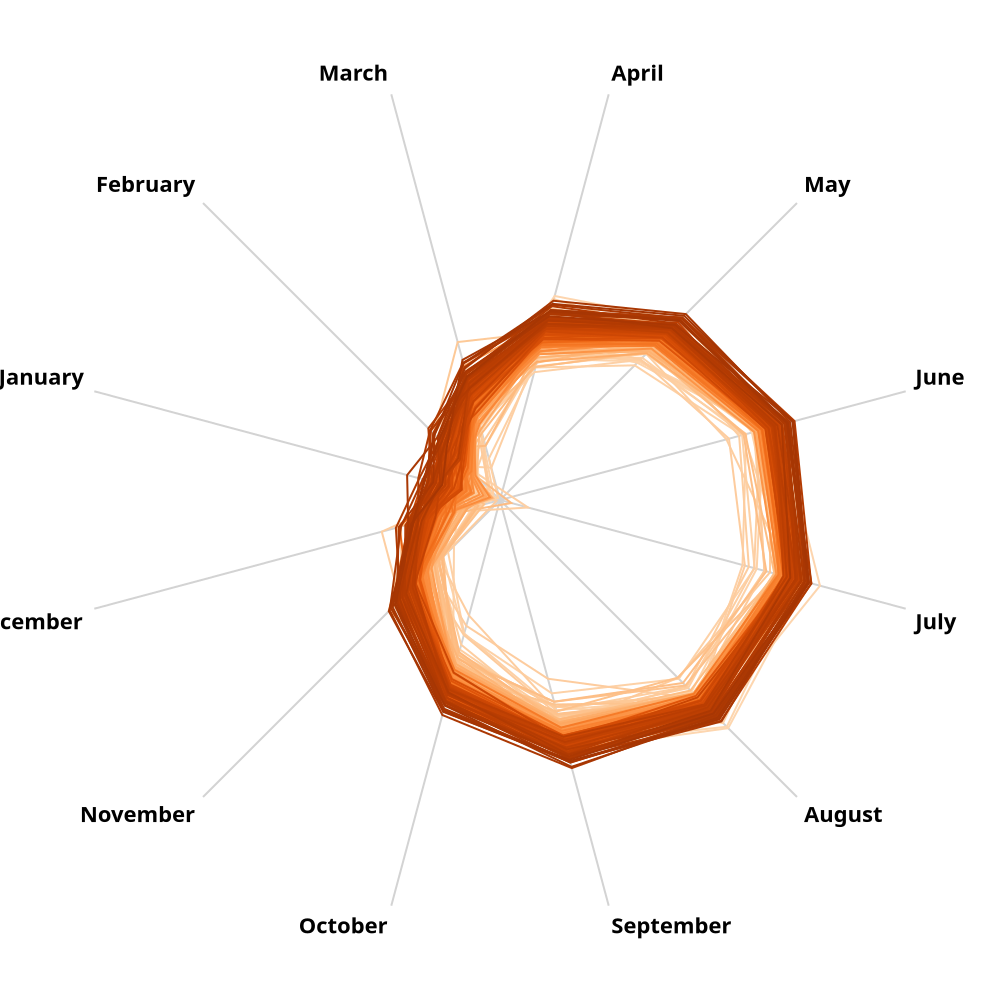 {
    "$schema": "https://vega.github.io/schema/vega/v5.json",
    "description": "Climate Radar Chart with Year Slider and Transparent Background (Inspired by Ed Hawkins)",
    "width": 500,
    "height": 500,
    "padding": 40,
    "autosize": { "type": "none", "contains": "padding" },
  
    "signals": [
      { "name": "radius", "update": "width / 2" },
      { "name": "Year", "value": 2010, "bind": { "input": "range", "min": 1800, "max": 2015, "step": 1 } }
    ],
  
    "data": [
      {
        "name": "table",
        "values": [
            {"key": "January", "value": 2.815, "year": 1800},
            {"key": "February", "value": 3.634, "year": 1800},
            {"key": "March", "value": 4.452, "year": 1800},
            {"key": "April", "value": 9.125, "year": 1800},
            {"key": "May", "value": 11.097, "year": 1800},
            {"key": "June", "value": 13.606, "year": 1800},
            {"key": "July", "value": 13.763, "year": 1800},
            {"key": "August", "value": 13.619000000000002, "year": 1800},
            {"key": "September", "value": 10.795, "year": 1800},
            {"key": "October", "value": 9.469, "year": 1800},
            {"key": "November", "value": 5.572, "year": 1800},
            {"key": "December", "value": 3.864, "year": 1800},
            {"key": "January", "value": 2.6870000000000003, "year": 1801},
            {"key": "February", "value": 3.1489999999999996, "year": 1801},
            {"key": "March", "value": 6.455, "year": 1801},
            {"key": "April", "value": 7.404, "year": 1801},
            {"key": "May", "value": 12.123, "year": 1801},
            {"key": "June", "value": 12.536, "year": 1801},
            {"key": "July", "value": 14.675999999999998, "year": 1801},
            {"key": "August", "value": 13.187, "year": 1801},
            {"key": "September", "value": 11.462, "year": 1801},
            {"key": "October", "value": 9.099, "year": 1801},
            {"key": "November", "value": 5.72, "year": 1801},
            {"key": "December", "value": 4.5779999999999985, "year": 1801},
            {"key": "January", "value": 3.74, "year": 1802},
            {"key": "February", "value": 2.8280000000000003, "year": 1802},
            {"key": "March", "value": 5.2010000000000005, "year": 1802},
            {"key": "April", "value": 7.622999999999998, "year": 1802},
            {"key": "May", "value": 10.457, "year": 1802},
            {"key": "June", "value": 14.470999999999998, "year": 1802},
            {"key": "July", "value": 14.628, "year": 1802},
            {"key": "August", "value": 14.039, "year": 1802},
            {"key": "September", "value": 11.787999999999998, "year": 1802},
            {"key": "October", "value": 9.747, "year": 1802},
            {"key": "November", "value": 5.535, "year": 1802},
            {"key": "December", "value": 2.881, "year": 1802},
            {"key": "January", "value": 0.6019999999999999, "year": 1803},
            {"key": "February", "value": 1.443, "year": 1803},
            {"key": "March", "value": 4.875, "year": 1803},
            {"key": "April", "value": 9.291, "year": 1803},
            {"key": "May", "value": 11.795, "year": 1803},
            {"key": "June", "value": 13.821, "year": 1803},
            {"key": "July", "value": 15.106, "year": 1803},
            {"key": "August", "value": 15.366, "year": 1803},
            {"key": "September", "value": 12.33, "year": 1803},
            {"key": "October", "value": 9.119, "year": 1803},
            {"key": "November", "value": 5.961, "year": 1803},
            {"key": "December", "value": 2.327, "year": 1803},
            {"key": "January", "value": 2.4450000000000003, "year": 1804},
            {"key": "February", "value": 1.939, "year": 1804},
            {"key": "March", "value": 4.425, "year": 1804},
            {"key": "April", "value": 10.057, "year": 1804},
            {"key": "May", "value": 12.107, "year": 1804},
            {"key": "June", "value": 13.774, "year": 1804},
            {"key": "July", "value": 15.774, "year": 1804},
            {"key": "August", "value": 14.511, "year": 1804},
            {"key": "September", "value": 12.468, "year": 1804},
            {"key": "October", "value": 9.282, "year": 1804},
            {"key": "November", "value": 7.132000000000001, "year": 1804},
            {"key": "December", "value": 2.224, "year": 1804},
            {"key": "January", "value": 2.822, "year": 1805},
            {"key": "February", "value": 2.557, "year": 1805},
            {"key": "March", "value": 5.76, "year": 1805},
            {"key": "April", "value": 8.123, "year": 1805},
            {"key": "May", "value": 11.104, "year": 1805},
            {"key": "June", "value": 14.027, "year": 1805},
            {"key": "July", "value": 14.702, "year": 1805},
            {"key": "August", "value": 15.27, "year": 1805},
            {"key": "September", "value": 12.039, "year": 1805},
            {"key": "October", "value": 7.635999999999999, "year": 1805},
            {"key": "November", "value": 4.555, "year": 1805},
            {"key": "December", "value": 4.158, "year": 1805},
            {"key": "January", "value": 2.9170000000000003, "year": 1806},
            {"key": "February", "value": 2.937, "year": 1806},
            {"key": "March", "value": 4.691, "year": 1806},
            {"key": "April", "value": 8.032, "year": 1806},
            {"key": "May", "value": 11.503, "year": 1806},
            {"key": "June", "value": 12.418, "year": 1806},
            {"key": "July", "value": 13.923, "year": 1806},
            {"key": "August", "value": 14.593, "year": 1806},
            {"key": "September", "value": 12.549, "year": 1806},
            {"key": "October", "value": 8.426, "year": 1806},
            {"key": "November", "value": 5.231, "year": 1806},
            {"key": "December", "value": 3.989, "year": 1806},
            {"key": "January", "value": 1.0550000000000002, "year": 1807},
            {"key": "February", "value": 4.093999999999999, "year": 1807},
            {"key": "March", "value": 4.788, "year": 1807},
            {"key": "April", "value": 6.970999999999999, "year": 1807},
            {"key": "May", "value": 9.331, "year": 1807},
            {"key": "June", "value": 13.293, "year": 1807},
            {"key": "July", "value": 14.138, "year": 1807},
            {"key": "August", "value": 13.799, "year": 1807},
            {"key": "September", "value": 12.614999999999998, "year": 1807},
            {"key": "October", "value": 8.857000000000001, "year": 1807},
            {"key": "November", "value": 6.015, "year": 1807},
            {"key": "December", "value": 4.4209999999999985, "year": 1807},
            {"key": "January", "value": 1.131, "year": 1808},
            {"key": "February", "value": 2.142, "year": 1808},
            {"key": "March", "value": 4.361000000000001, "year": 1808},
            {"key": "April", "value": 7.481999999999998, "year": 1808},
            {"key": "May", "value": 9.357, "year": 1808},
            {"key": "June", "value": 13.428999999999998, "year": 1808},
            {"key": "July", "value": 14.491, "year": 1808},
            {"key": "August", "value": 13.047, "year": 1808},
            {"key": "September", "value": 12.711, "year": 1808},
            {"key": "October", "value": 7.971999999999999, "year": 1808},
            {"key": "November", "value": 4.5120000000000005, "year": 1808},
            {"key": "December", "value": 0.887, "year": 1808},
            {"key": "January", "value": 0.2080000000000001, "year": 1809},
            {"key": "February", "value": 0.8559999999999999, "year": 1809},
            {"key": "March", "value": 3.425, "year": 1809},
            {"key": "April", "value": 7.832999999999998, "year": 1809},
            {"key": "May", "value": 9.243, "year": 1809},
            {"key": "June", "value": 12.998, "year": 1809},
            {"key": "July", "value": 12.656, "year": 1809},
            {"key": "August", "value": 12.905, "year": 1809},
            {"key": "September", "value": 10.967, "year": 1809},
            {"key": "October", "value": 8.65, "year": 1809},
            {"key": "November", "value": 3.099, "year": 1809},
            {"key": "December", "value": 2.077, "year": 1809},
            {"key": "January", "value": 0.8880000000000001, "year": 1810},
            {"key": "February", "value": 2.391, "year": 1810},
            {"key": "March", "value": 5.013999999999999, "year": 1810},
            {"key": "April", "value": 6.533, "year": 1810},
            {"key": "May", "value": 9.069, "year": 1810},
            {"key": "June", "value": 11.934, "year": 1810},
            {"key": "July", "value": 12.550999999999998, "year": 1810},
            {"key": "August", "value": 12.041, "year": 1810},
            {"key": "September", "value": 9.532, "year": 1810},
            {"key": "October", "value": 6.632000000000001, "year": 1810},
            {"key": "November", "value": 3.827, "year": 1810},
            {"key": "December", "value": 2.66, "year": 1810},
            {"key": "January", "value": 1.374, "year": 1811},
            {"key": "February", "value": 0.4500000000000002, "year": 1811},
            {"key": "March", "value": 3.701, "year": 1811},
            {"key": "April", "value": 6.3020000000000005, "year": 1811},
            {"key": "May", "value": 9.443, "year": 1811},
            {"key": "June", "value": 12.137, "year": 1811},
            {"key": "July", "value": 11.956, "year": 1811},
            {"key": "August", "value": 13.326, "year": 1811},
            {"key": "September", "value": 10.368, "year": 1811},
            {"key": "October", "value": 6.58, "year": 1811},
            {"key": "November", "value": 3.503, "year": 1811},
            {"key": "December", "value": 3.174, "year": 1811},
            {"key": "January", "value": 0.977, "year": 1812},
            {"key": "February", "value": 0.1310000000000002, "year": 1812},
            {"key": "March", "value": 2.044, "year": 1812},
            {"key": "April", "value": 6.949999999999998, "year": 1812},
            {"key": "May", "value": 9.579999999999998, "year": 1812},
            {"key": "June", "value": 12.005, "year": 1812},
            {"key": "July", "value": 14.355, "year": 1812},
            {"key": "August", "value": 15.018, "year": 1812},
            {"key": "September", "value": 10.185, "year": 1812},
            {"key": "October", "value": 7.593, "year": 1812},
            {"key": "November", "value": 4.369, "year": 1812},
            {"key": "December", "value": 1.348, "year": 1812},
            {"key": "January", "value": -1.3849999999999998, "year": 1813},
            {"key": "February", "value": 2.258, "year": 1813},
            {"key": "March", "value": 1.596, "year": 1813},
            {"key": "April", "value": 8.181999999999999, "year": 1813},
            {"key": "May", "value": 11.367, "year": 1813},
            {"key": "June", "value": 13.242, "year": 1813},
            {"key": "July", "value": 14.521, "year": 1813},
            {"key": "August", "value": 13.097, "year": 1813},
            {"key": "September", "value": 12.339, "year": 1813},
            {"key": "October", "value": 8.666, "year": 1813},
            {"key": "November", "value": 6.825, "year": 1813},
            {"key": "December", "value": 2.171, "year": 1813},
            {"key": "January", "value": 1.5020000000000002, "year": 1814},
            {"key": "February", "value": 1.689, "year": 1814},
            {"key": "March", "value": 2.664, "year": 1814},
            {"key": "April", "value": 7.193, "year": 1814},
            {"key": "May", "value": 9.417, "year": 1814},
            {"key": "June", "value": 12.818, "year": 1814},
            {"key": "July", "value": 12.532, "year": 1814},
            {"key": "August", "value": 12.668, "year": 1814},
            {"key": "September", "value": 10.675999999999998, "year": 1814},
            {"key": "October", "value": 7.374, "year": 1814},
            {"key": "November", "value": 6.739, "year": 1814},
            {"key": "December", "value": 5.8290000000000015, "year": 1814},
            {"key": "January", "value": 2.051, "year": 1815},
            {"key": "February", "value": 2.273, "year": 1815},
            {"key": "March", "value": 3.663, "year": 1815},
            {"key": "April", "value": 6.587999999999999, "year": 1815},
            {"key": "May", "value": 9.845, "year": 1815},
            {"key": "June", "value": 11.162, "year": 1815},
            {"key": "July", "value": 14.394, "year": 1815},
            {"key": "August", "value": 13.209, "year": 1815},
            {"key": "September", "value": 11.151, "year": 1815},
            {"key": "October", "value": 7.1370000000000005, "year": 1815},
            {"key": "November", "value": 4.178, "year": 1815},
            {"key": "December", "value": 1.2209999999999996, "year": 1815},
            {"key": "January", "value": 2.737, "year": 1816},
            {"key": "February", "value": 0.6759999999999997, "year": 1816},
            {"key": "March", "value": 3.905, "year": 1816},
            {"key": "April", "value": 7.606, "year": 1816},
            {"key": "May", "value": 10.594, "year": 1816},
            {"key": "June", "value": 11.79, "year": 1816},
            {"key": "July", "value": 12.267, "year": 1816},
            {"key": "August", "value": 12.57, "year": 1816},
            {"key": "September", "value": 10.39, "year": 1816},
            {"key": "October", "value": 5.699, "year": 1816},
            {"key": "November", "value": 4.058, "year": 1816},
            {"key": "December", "value": 0.9580000000000002, "year": 1816},
            {"key": "January", "value": 1.54, "year": 1817},
            {"key": "February", "value": 3.649, "year": 1817},
            {"key": "March", "value": 4.569, "year": 1817},
            {"key": "April", "value": 7.8889999999999985, "year": 1817},
            {"key": "May", "value": 9.476, "year": 1817},
            {"key": "June", "value": 11.287, "year": 1817},
            {"key": "July", "value": 12.072, "year": 1817},
            {"key": "August", "value": 13.403, "year": 1817},
            {"key": "September", "value": 8.812000000000001, "year": 1817},
            {"key": "October", "value": 6.2029999999999985, "year": 1817},
            {"key": "November", "value": 4.638, "year": 1817},
            {"key": "December", "value": 0.1699999999999999, "year": 1817},
            {"key": "January", "value": 1.2040000000000002, "year": 1818},
            {"key": "February", "value": 0.7549999999999999, "year": 1818},
            {"key": "March", "value": 5.565, "year": 1818},
            {"key": "April", "value": 9.901, "year": 1818},
            {"key": "May", "value": 11.247, "year": 1818},
            {"key": "June", "value": 13.825, "year": 1818},
            {"key": "July", "value": 13.51, "year": 1818},
            {"key": "August", "value": 13.166, "year": 1818},
            {"key": "September", "value": 10.578, "year": 1818},
            {"key": "October", "value": 6.654, "year": 1818},
            {"key": "November", "value": 5.035, "year": 1818},
            {"key": "December", "value": 2.507, "year": 1818},
            {"key": "January", "value": 1.0140000000000002, "year": 1819},
            {"key": "February", "value": 2.286, "year": 1819},
            {"key": "March", "value": 2.931, "year": 1819},
            {"key": "April", "value": 7.029, "year": 1819},
            {"key": "May", "value": 9.851, "year": 1819},
            {"key": "June", "value": 12.526, "year": 1819},
            {"key": "July", "value": 13.038, "year": 1819},
            {"key": "August", "value": 12.557, "year": 1819},
            {"key": "September", "value": 10.893999999999998, "year": 1819},
            {"key": "October", "value": 9.312, "year": 1819},
            {"key": "November", "value": 5.15, "year": 1819},
            {"key": "December", "value": 1.842, "year": 1819},
            {"key": "January", "value": 1.236, "year": 1820},
            {"key": "February", "value": 2.145, "year": 1820},
            {"key": "March", "value": 4.618, "year": 1820},
            {"key": "April", "value": 8.7, "year": 1820},
            {"key": "May", "value": 11.62, "year": 1820},
            {"key": "June", "value": 13.323, "year": 1820},
            {"key": "July", "value": 13.311, "year": 1820},
            {"key": "August", "value": 11.978, "year": 1820},
            {"key": "September", "value": 11.16, "year": 1820},
            {"key": "October", "value": 7.587999999999999, "year": 1820},
            {"key": "November", "value": 4.4430000000000005, "year": 1820},
            {"key": "December", "value": 1.273, "year": 1820},
            {"key": "January", "value": 2.9989999999999997, "year": 1821},
            {"key": "February", "value": 3.758, "year": 1821},
            {"key": "March", "value": 5.462000000000001, "year": 1821},
            {"key": "April", "value": 7.738999999999999, "year": 1821},
            {"key": "May", "value": 11.3, "year": 1821},
            {"key": "June", "value": 12.608, "year": 1821},
            {"key": "July", "value": 13.039, "year": 1821},
            {"key": "August", "value": 13.145, "year": 1821},
            {"key": "September", "value": 10.178, "year": 1821},
            {"key": "October", "value": 8.535, "year": 1821},
            {"key": "November", "value": 5.601, "year": 1821},
            {"key": "December", "value": 2.717, "year": 1821},
            {"key": "January", "value": 2.759, "year": 1822},
            {"key": "February", "value": 4.465, "year": 1822},
            {"key": "March", "value": 7.787000000000001, "year": 1822},
            {"key": "April", "value": 8.277999999999999, "year": 1822},
            {"key": "May", "value": 10.486, "year": 1822},
            {"key": "June", "value": 13.067, "year": 1822},
            {"key": "July", "value": 14.212, "year": 1822},
            {"key": "August", "value": 13.215, "year": 1822},
            {"key": "September", "value": 10.695, "year": 1822},
            {"key": "October", "value": 7.773999999999999, "year": 1822},
            {"key": "November", "value": 4.501, "year": 1822},
            {"key": "December", "value": 1.0210000000000004, "year": 1822},
            {"key": "January", "value": 1.758, "year": 1823},
            {"key": "February", "value": 1.966, "year": 1823},
            {"key": "March", "value": 5.0680000000000005, "year": 1823},
            {"key": "April", "value": 7.664999999999999, "year": 1823},
            {"key": "May", "value": 10.563, "year": 1823},
            {"key": "June", "value": 13.958, "year": 1823},
            {"key": "July", "value": 14.197, "year": 1823},
            {"key": "August", "value": 13.13, "year": 1823},
            {"key": "September", "value": 10.198, "year": 1823},
            {"key": "October", "value": 7.641999999999999, "year": 1823},
            {"key": "November", "value": 4.508, "year": 1823},
            {"key": "December", "value": 1.971, "year": 1823},
            {"key": "January", "value": 2.651, "year": 1824},
            {"key": "February", "value": 2.679, "year": 1824},
            {"key": "March", "value": 5.357, "year": 1824},
            {"key": "April", "value": 8.375, "year": 1824},
            {"key": "May", "value": 11.132, "year": 1824},
            {"key": "June", "value": 13.427, "year": 1824},
            {"key": "July", "value": 14.83, "year": 1824},
            {"key": "August", "value": 13.437, "year": 1824},
            {"key": "September", "value": 11.528, "year": 1824},
            {"key": "October", "value": 8.197000000000001, "year": 1824},
            {"key": "November", "value": 5.877000000000001, "year": 1824},
            {"key": "December", "value": 5.0760000000000005, "year": 1824},
            {"key": "January", "value": 3.213, "year": 1825},
            {"key": "February", "value": 3.092, "year": 1825},
            {"key": "March", "value": 5.365, "year": 1825},
            {"key": "April", "value": 8.988, "year": 1825},
            {"key": "May", "value": 10.751, "year": 1825},
            {"key": "June", "value": 13.765, "year": 1825},
            {"key": "July", "value": 14.007, "year": 1825},
            {"key": "August", "value": 13.269, "year": 1825},
            {"key": "September", "value": 11.148, "year": 1825},
            {"key": "October", "value": 7.978999999999999, "year": 1825},
            {"key": "November", "value": 6.058, "year": 1825},
            {"key": "December", "value": 3.037, "year": 1825},
            {"key": "January", "value": 1.893, "year": 1826},
            {"key": "February", "value": 1.533, "year": 1826},
            {"key": "March", "value": 4.888, "year": 1826},
            {"key": "April", "value": 8.402999999999999, "year": 1826},
            {"key": "May", "value": 11.803999999999998, "year": 1826},
            {"key": "June", "value": 13.02, "year": 1826},
            {"key": "July", "value": 14.482, "year": 1826},
            {"key": "August", "value": 13.109000000000002, "year": 1826},
            {"key": "September", "value": 11.178, "year": 1826},
            {"key": "October", "value": 8.459, "year": 1826},
            {"key": "November", "value": 6.6339999999999995, "year": 1826},
            {"key": "December", "value": 4.876, "year": 1826},
            {"key": "January", "value": 3.593, "year": 1827},
            {"key": "February", "value": 4.415, "year": 1827},
            {"key": "March", "value": 6.141, "year": 1827},
            {"key": "April", "value": 9.428999999999998, "year": 1827},
            {"key": "May", "value": 11.807, "year": 1827},
            {"key": "June", "value": 13.548, "year": 1827},
            {"key": "July", "value": 14.684, "year": 1827},
            {"key": "August", "value": 13.694, "year": 1827},
            {"key": "September", "value": 10.883, "year": 1827},
            {"key": "October", "value": 8.51, "year": 1827},
            {"key": "November", "value": 6.279, "year": 1827},
            {"key": "December", "value": 2.722, "year": 1827},
            {"key": "January", "value": 0.5950000000000002, "year": 1828},
            {"key": "February", "value": 1.853, "year": 1828},
            {"key": "March", "value": 5.729, "year": 1828},
            {"key": "April", "value": 8.737, "year": 1828},
            {"key": "May", "value": 11.281, "year": 1828},
            {"key": "June", "value": 14.124, "year": 1828},
            {"key": "July", "value": 14.384, "year": 1828},
            {"key": "August", "value": 13.635, "year": 1828},
            {"key": "September", "value": 10.079999999999998, "year": 1828},
            {"key": "October", "value": 8.655999999999999, "year": 1828},
            {"key": "November", "value": 5.957000000000001, "year": 1828},
            {"key": "December", "value": 2.9530000000000003, "year": 1828},
            {"key": "January", "value": 2.032, "year": 1829},
            {"key": "February", "value": 1.715, "year": 1829},
            {"key": "March", "value": 5.061, "year": 1829},
            {"key": "April", "value": 7.814999999999999, "year": 1829},
            {"key": "May", "value": 11.336, "year": 1829},
            {"key": "June", "value": 12.86, "year": 1829},
            {"key": "July", "value": 14.225, "year": 1829},
            {"key": "August", "value": 13.399, "year": 1829},
            {"key": "September", "value": 10.598, "year": 1829},
            {"key": "October", "value": 8.806000000000001, "year": 1829},
            {"key": "November", "value": 5.003, "year": 1829},
            {"key": "December", "value": 2.452, "year": 1829},
            {"key": "January", "value": 2.9570000000000003, "year": 1830},
            {"key": "February", "value": 4.085, "year": 1830},
            {"key": "March", "value": 4.4540000000000015, "year": 1830},
            {"key": "April", "value": 8.841000000000001, "year": 1830},
            {"key": "May", "value": 10.202, "year": 1830},
            {"key": "June", "value": 12.827, "year": 1830},
            {"key": "July", "value": 14.942, "year": 1830},
            {"key": "August", "value": 13.386, "year": 1830},
            {"key": "September", "value": 10.54, "year": 1830},
            {"key": "October", "value": 7.9929999999999986, "year": 1830},
            {"key": "November", "value": 7.492999999999999, "year": 1830},
            {"key": "December", "value": 4.481, "year": 1830},
            {"key": "January", "value": 2.182, "year": 1831},
            {"key": "February", "value": 2.479, "year": 1831},
            {"key": "March", "value": 4.558, "year": 1831},
            {"key": "April", "value": 7.731, "year": 1831},
            {"key": "May", "value": 10.994000000000002, "year": 1831},
            {"key": "June", "value": 13.203, "year": 1831},
            {"key": "July", "value": 13.58, "year": 1831},
            {"key": "August", "value": 12.49, "year": 1831},
            {"key": "September", "value": 9.946, "year": 1831},
            {"key": "October", "value": 7.83, "year": 1831},
            {"key": "November", "value": 4.412, "year": 1831},
            {"key": "December", "value": 2.265, "year": 1831},
            {"key": "January", "value": 1.717, "year": 1832},
            {"key": "February", "value": 1.833, "year": 1832},
            {"key": "March", "value": 4.65, "year": 1832},
            {"key": "April", "value": 8.059, "year": 1832},
            {"key": "May", "value": 10.489, "year": 1832},
            {"key": "June", "value": 12.857, "year": 1832},
            {"key": "July", "value": 13.727, "year": 1832},
            {"key": "August", "value": 11.966, "year": 1832},
            {"key": "September", "value": 10.425999999999998, "year": 1832},
            {"key": "October", "value": 8.634, "year": 1832},
            {"key": "November", "value": 4.2620000000000005, "year": 1832},
            {"key": "December", "value": 0.7819999999999996, "year": 1832},
            {"key": "January", "value": 2.006, "year": 1833},
            {"key": "February", "value": 2.815, "year": 1833},
            {"key": "March", "value": 4.521, "year": 1833},
            {"key": "April", "value": 7.869, "year": 1833},
            {"key": "May", "value": 10.581, "year": 1833},
            {"key": "June", "value": 13.049, "year": 1833},
            {"key": "July", "value": 13.803, "year": 1833},
            {"key": "August", "value": 13.222, "year": 1833},
            {"key": "September", "value": 11.236, "year": 1833},
            {"key": "October", "value": 7.899999999999999, "year": 1833},
            {"key": "November", "value": 6.596, "year": 1833},
            {"key": "December", "value": 2.5580000000000003, "year": 1833},
            {"key": "January", "value": 0.3340000000000001, "year": 1834},
            {"key": "February", "value": 2.329, "year": 1834},
            {"key": "March", "value": 5.736000000000001, "year": 1834},
            {"key": "April", "value": 8.084999999999999, "year": 1834},
            {"key": "May", "value": 11.234000000000002, "year": 1834},
            {"key": "June", "value": 12.799, "year": 1834},
            {"key": "July", "value": 14.197, "year": 1834},
            {"key": "August", "value": 13.412, "year": 1834},
            {"key": "September", "value": 11.571, "year": 1834},
            {"key": "October", "value": 8.616999999999999, "year": 1834},
            {"key": "November", "value": 6.355, "year": 1834},
            {"key": "December", "value": 3.092, "year": 1834},
            {"key": "January", "value": 2.551, "year": 1835},
            {"key": "February", "value": 2.967, "year": 1835},
            {"key": "March", "value": 4.507, "year": 1835},
            {"key": "April", "value": 7.768999999999999, "year": 1835},
            {"key": "May", "value": 10.171, "year": 1835},
            {"key": "June", "value": 12.007, "year": 1835},
            {"key": "July", "value": 13.129, "year": 1835},
            {"key": "August", "value": 12.322, "year": 1835},
            {"key": "September", "value": 9.942, "year": 1835},
            {"key": "October", "value": 7.834999999999999, "year": 1835},
            {"key": "November", "value": 4.312, "year": 1835},
            {"key": "December", "value": 1.198, "year": 1835},
            {"key": "January", "value": 1.67, "year": 1836},
            {"key": "February", "value": 2.371, "year": 1836},
            {"key": "March", "value": 5.4479999999999995, "year": 1836},
            {"key": "April", "value": 7.314999999999999, "year": 1836},
            {"key": "May", "value": 10.279000000000002, "year": 1836},
            {"key": "June", "value": 12.549, "year": 1836},
            {"key": "July", "value": 13.646, "year": 1836},
            {"key": "August", "value": 12.83, "year": 1836},
            {"key": "September", "value": 10.812, "year": 1836},
            {"key": "October", "value": 8.756, "year": 1836},
            {"key": "November", "value": 3.814, "year": 1836},
            {"key": "December", "value": 2.86, "year": 1836},
            {"key": "January", "value": 1.94, "year": 1837},
            {"key": "February", "value": 2.619, "year": 1837},
            {"key": "March", "value": 3.865, "year": 1837},
            {"key": "April", "value": 6.555999999999999, "year": 1837},
            {"key": "May", "value": 9.973, "year": 1837},
            {"key": "June", "value": 12.099, "year": 1837},
            {"key": "July", "value": 13.526, "year": 1837},
            {"key": "August", "value": 13.018, "year": 1837},
            {"key": "September", "value": 10.805, "year": 1837},
            {"key": "October", "value": 7.653, "year": 1837},
            {"key": "November", "value": 4.1690000000000005, "year": 1837},
            {"key": "December", "value": 2.285, "year": 1837},
            {"key": "January", "value": -0.5569999999999999, "year": 1838},
            {"key": "February", "value": 1.5630000000000002, "year": 1838},
            {"key": "March", "value": 3.723, "year": 1838},
            {"key": "April", "value": 7.382999999999999, "year": 1838},
            {"key": "May", "value": 9.985, "year": 1838},
            {"key": "June", "value": 12.742, "year": 1838},
            {"key": "July", "value": 14.367, "year": 1838},
            {"key": "August", "value": 13.568, "year": 1838},
            {"key": "September", "value": 11.106, "year": 1838},
            {"key": "October", "value": 8.526, "year": 1838},
            {"key": "November", "value": 5.16, "year": 1838},
            {"key": "December", "value": 2.613, "year": 1838},
            {"key": "January", "value": 2.156, "year": 1839},
            {"key": "February", "value": 3.482, "year": 1839},
            {"key": "March", "value": 2.673, "year": 1839},
            {"key": "April", "value": 7.891999999999999, "year": 1839},
            {"key": "May", "value": 10.289, "year": 1839},
            {"key": "June", "value": 12.548, "year": 1839},
            {"key": "July", "value": 14.411, "year": 1839},
            {"key": "August", "value": 14.07, "year": 1839},
            {"key": "September", "value": 10.853, "year": 1839},
            {"key": "October", "value": 8.219, "year": 1839},
            {"key": "November", "value": 3.92, "year": 1839},
            {"key": "December", "value": 1.0739999999999998, "year": 1839},
            {"key": "January", "value": 2.5610000000000004, "year": 1840},
            {"key": "February", "value": 2.1020000000000003, "year": 1840},
            {"key": "March", "value": 4.04, "year": 1840},
            {"key": "April", "value": 7.943, "year": 1840},
            {"key": "May", "value": 11.173, "year": 1840},
            {"key": "June", "value": 13.411, "year": 1840},
            {"key": "July", "value": 14.714, "year": 1840},
            {"key": "August", "value": 13.086, "year": 1840},
            {"key": "September", "value": 11.01, "year": 1840},
            {"key": "October", "value": 7.505, "year": 1840},
            {"key": "November", "value": 4.101, "year": 1840},
            {"key": "December", "value": 1.909, "year": 1840},
            {"key": "January", "value": 0.6490000000000002, "year": 1841},
            {"key": "February", "value": 2.468, "year": 1841},
            {"key": "March", "value": 3.307, "year": 1841},
            {"key": "April", "value": 6.77, "year": 1841},
            {"key": "May", "value": 10.764, "year": 1841},
            {"key": "June", "value": 13.062, "year": 1841},
            {"key": "July", "value": 14.552, "year": 1841},
            {"key": "August", "value": 13.708, "year": 1841},
            {"key": "September", "value": 10.921, "year": 1841},
            {"key": "October", "value": 8.764999999999999, "year": 1841},
            {"key": "November", "value": 4.744, "year": 1841},
            {"key": "December", "value": 2.548, "year": 1841},
            {"key": "January", "value": 1.636, "year": 1842},
            {"key": "February", "value": 2.787, "year": 1842},
            {"key": "March", "value": 5.75, "year": 1842},
            {"key": "April", "value": 8.309999999999999, "year": 1842},
            {"key": "May", "value": 10.535, "year": 1842},
            {"key": "June", "value": 12.629, "year": 1842},
            {"key": "July", "value": 13.584, "year": 1842},
            {"key": "August", "value": 13.241, "year": 1842},
            {"key": "September", "value": 10.94, "year": 1842},
            {"key": "October", "value": 8.307, "year": 1842},
            {"key": "November", "value": 4.824, "year": 1842},
            {"key": "December", "value": 3.73, "year": 1842},
            {"key": "January", "value": 2.974, "year": 1843},
            {"key": "February", "value": 3.92, "year": 1843},
            {"key": "March", "value": 4.744, "year": 1843},
            {"key": "April", "value": 7.829999999999999, "year": 1843},
            {"key": "May", "value": 10.04, "year": 1843},
            {"key": "June", "value": 12.53, "year": 1843},
            {"key": "July", "value": 13.991, "year": 1843},
            {"key": "August", "value": 13.295, "year": 1843},
            {"key": "September", "value": 11.326, "year": 1843},
            {"key": "October", "value": 8.722000000000001, "year": 1843},
            {"key": "November", "value": 4.947, "year": 1843},
            {"key": "December", "value": 3.765, "year": 1843},
            {"key": "January", "value": 1.868, "year": 1844},
            {"key": "February", "value": 2.0380000000000003, "year": 1844},
            {"key": "March", "value": 4.734, "year": 1844},
            {"key": "April", "value": 7.3889999999999985, "year": 1844},
            {"key": "May", "value": 10.109, "year": 1844},
            {"key": "June", "value": 12.84, "year": 1844},
            {"key": "July", "value": 13.921, "year": 1844},
            {"key": "August", "value": 13.046, "year": 1844},
            {"key": "September", "value": 10.819, "year": 1844},
            {"key": "October", "value": 8.7, "year": 1844},
            {"key": "November", "value": 4.401, "year": 1844},
            {"key": "December", "value": 1.891, "year": 1844},
            {"key": "January", "value": 2.661, "year": 1845},
            {"key": "February", "value": 1.6269999999999998, "year": 1845},
            {"key": "March", "value": 4.651, "year": 1845},
            {"key": "April", "value": 8.158, "year": 1845},
            {"key": "May", "value": 10.433, "year": 1845},
            {"key": "June", "value": 12.863, "year": 1845},
            {"key": "July", "value": 14.319, "year": 1845},
            {"key": "August", "value": 13.556, "year": 1845},
            {"key": "September", "value": 11.234000000000002, "year": 1845},
            {"key": "October", "value": 7.781999999999999, "year": 1845},
            {"key": "November", "value": 5.194, "year": 1845},
            {"key": "December", "value": 1.7359999999999998, "year": 1845},
            {"key": "January", "value": 3.213, "year": 1846},
            {"key": "February", "value": 3.3760000000000003, "year": 1846},
            {"key": "March", "value": 6.314, "year": 1846},
            {"key": "April", "value": 7.472999999999999, "year": 1846},
            {"key": "May", "value": 10.896, "year": 1846},
            {"key": "June", "value": 13.53, "year": 1846},
            {"key": "July", "value": 14.923, "year": 1846},
            {"key": "August", "value": 14.121, "year": 1846},
            {"key": "September", "value": 11.738, "year": 1846},
            {"key": "October", "value": 8.229, "year": 1846},
            {"key": "November", "value": 5.0440000000000005, "year": 1846},
            {"key": "December", "value": 3.776, "year": 1846},
            {"key": "January", "value": 2.753, "year": 1847},
            {"key": "February", "value": 3.602, "year": 1847},
            {"key": "March", "value": 4.046, "year": 1847},
            {"key": "April", "value": 7.979999999999999, "year": 1847},
            {"key": "May", "value": 10.622, "year": 1847},
            {"key": "June", "value": 12.828, "year": 1847},
            {"key": "July", "value": 14.25, "year": 1847},
            {"key": "August", "value": 13.414, "year": 1847},
            {"key": "September", "value": 11.619000000000002, "year": 1847},
            {"key": "October", "value": 8.618, "year": 1847},
            {"key": "November", "value": 5.574, "year": 1847},
            {"key": "December", "value": 1.7259999999999998, "year": 1847},
            {"key": "January", "value": 0.5100000000000002, "year": 1848},
            {"key": "February", "value": 3.726, "year": 1848},
            {"key": "March", "value": 4.806, "year": 1848},
            {"key": "April", "value": 8.11, "year": 1848},
            {"key": "May", "value": 10.579999999999998, "year": 1848},
            {"key": "June", "value": 13.247, "year": 1848},
            {"key": "July", "value": 14.466, "year": 1848},
            {"key": "August", "value": 13.268, "year": 1848},
            {"key": "September", "value": 10.997, "year": 1848},
            {"key": "October", "value": 8.655, "year": 1848},
            {"key": "November", "value": 5.29, "year": 1848},
            {"key": "December", "value": 2.099, "year": 1848},
            {"key": "January", "value": 1.941, "year": 1849},
            {"key": "February", "value": 2.638, "year": 1849},
            {"key": "March", "value": 5.3020000000000005, "year": 1849},
            {"key": "April", "value": 7.028, "year": 1849},
            {"key": "May", "value": 10.159, "year": 1849},
            {"key": "June", "value": 13.0, "year": 1849},
            {"key": "July", "value": 14.458, "year": 1849},
            {"key": "August", "value": 13.603, "year": 1849},
            {"key": "September", "value": 11.093, "year": 1849},
            {"key": "October", "value": 8.889999999999997, "year": 1849},
            {"key": "November", "value": 5.7780000000000005, "year": 1849},
            {"key": "December", "value": 1.923, "year": 1849},
            {"key": "January", "value": 0.7490000000000001, "year": 1850},
            {"key": "February", "value": 3.071, "year": 1850},
            {"key": "March", "value": 4.954, "year": 1850},
            {"key": "April", "value": 7.217, "year": 1850},
            {"key": "May", "value": 10.004, "year": 1850},
            {"key": "June", "value": 13.15, "year": 1850},
            {"key": "July", "value": 14.492, "year": 1850},
            {"key": "August", "value": 14.039, "year": 1850},
            {"key": "September", "value": 11.505, "year": 1850},
            {"key": "October", "value": 8.091000000000001, "year": 1850},
            {"key": "November", "value": 4.7330000000000005, "year": 1850},
            {"key": "December", "value": 2.803, "year": 1850},
            {"key": "January", "value": 2.431, "year": 1851},
            {"key": "February", "value": 2.508, "year": 1851},
            {"key": "March", "value": 4.192, "year": 1851},
            {"key": "April", "value": 7.286999999999999, "year": 1851},
            {"key": "May", "value": 11.113, "year": 1851},
            {"key": "June", "value": 13.418, "year": 1851},
            {"key": "July", "value": 14.531, "year": 1851},
            {"key": "August", "value": 13.751, "year": 1851},
            {"key": "September", "value": 11.677, "year": 1851},
            {"key": "October", "value": 9.122, "year": 1851},
            {"key": "November", "value": 4.973, "year": 1851},
            {"key": "December", "value": 3.14, "year": 1851},
            {"key": "January", "value": 2.3760000000000003, "year": 1852},
            {"key": "February", "value": 2.54, "year": 1852},
            {"key": "March", "value": 3.884, "year": 1852},
            {"key": "April", "value": 7.486999999999999, "year": 1852},
            {"key": "May", "value": 11.169, "year": 1852},
            {"key": "June", "value": 13.164, "year": 1852},
            {"key": "July", "value": 14.512, "year": 1852},
            {"key": "August", "value": 13.304, "year": 1852},
            {"key": "September", "value": 11.478, "year": 1852},
            {"key": "October", "value": 8.91, "year": 1852},
            {"key": "November", "value": 4.593, "year": 1852},
            {"key": "December", "value": 3.785, "year": 1852},
            {"key": "January", "value": 1.786, "year": 1853},
            {"key": "February", "value": 2.228, "year": 1853},
            {"key": "March", "value": 4.078, "year": 1853},
            {"key": "April", "value": 7.540999999999999, "year": 1853},
            {"key": "May", "value": 10.975, "year": 1853},
            {"key": "June", "value": 13.41, "year": 1853},
            {"key": "July", "value": 14.645, "year": 1853},
            {"key": "August", "value": 13.953, "year": 1853},
            {"key": "September", "value": 11.71, "year": 1853},
            {"key": "October", "value": 8.535, "year": 1853},
            {"key": "November", "value": 4.783, "year": 1853},
            {"key": "December", "value": 2.858, "year": 1853},
            {"key": "January", "value": 1.281, "year": 1854},
            {"key": "February", "value": 1.941, "year": 1854},
            {"key": "March", "value": 4.698, "year": 1854},
            {"key": "April", "value": 7.622000000000001, "year": 1854},
            {"key": "May", "value": 11.095, "year": 1854},
            {"key": "June", "value": 12.829, "year": 1854},
            {"key": "July", "value": 14.692, "year": 1854},
            {"key": "August", "value": 13.889, "year": 1854},
            {"key": "September", "value": 11.514, "year": 1854},
            {"key": "October", "value": 9.763, "year": 1854},
            {"key": "November", "value": 5.745, "year": 1854},
            {"key": "December", "value": 3.457, "year": 1854},
            {"key": "January", "value": 2.522, "year": 1855},
            {"key": "February", "value": 2.982, "year": 1855},
            {"key": "March", "value": 4.617, "year": 1855},
            {"key": "April", "value": 8.58, "year": 1855},
            {"key": "May", "value": 11.186, "year": 1855},
            {"key": "June", "value": 12.984000000000002, "year": 1855},
            {"key": "July", "value": 13.925999999999998, "year": 1855},
            {"key": "August", "value": 13.547, "year": 1855},
            {"key": "September", "value": 11.140999999999998, "year": 1855},
            {"key": "October", "value": 8.443999999999999, "year": 1855},
            {"key": "November", "value": 5.186, "year": 1855},
            {"key": "December", "value": 2.214, "year": 1855},
            {"key": "January", "value": 2.76, "year": 1856},
            {"key": "February", "value": 2.226, "year": 1856},
            {"key": "March", "value": 4.372, "year": 1856},
            {"key": "April", "value": 7.750999999999999, "year": 1856},
            {"key": "May", "value": 10.53, "year": 1856},
            {"key": "June", "value": 13.496, "year": 1856},
            {"key": "July", "value": 14.019, "year": 1856},
            {"key": "August", "value": 13.021, "year": 1856},
            {"key": "September", "value": 10.948, "year": 1856},
            {"key": "October", "value": 8.087, "year": 1856},
            {"key": "November", "value": 5.36, "year": 1856},
            {"key": "December", "value": 3.381, "year": 1856},
            {"key": "January", "value": 1.821, "year": 1857},
            {"key": "February", "value": 2.481, "year": 1857},
            {"key": "March", "value": 4.312, "year": 1857},
            {"key": "April", "value": 6.826999999999999, "year": 1857},
            {"key": "May", "value": 9.885, "year": 1857},
            {"key": "June", "value": 12.611, "year": 1857},
            {"key": "July", "value": 13.953, "year": 1857},
            {"key": "August", "value": 13.203, "year": 1857},
            {"key": "September", "value": 11.056, "year": 1857},
            {"key": "October", "value": 8.198, "year": 1857},
            {"key": "November", "value": 5.236000000000001, "year": 1857},
            {"key": "December", "value": 3.515, "year": 1857},
            {"key": "January", "value": 2.739, "year": 1858},
            {"key": "February", "value": 2.2840000000000003, "year": 1858},
            {"key": "March", "value": 4.834, "year": 1858},
            {"key": "April", "value": 8.25, "year": 1858},
            {"key": "May", "value": 10.851, "year": 1858},
            {"key": "June", "value": 12.956, "year": 1858},
            {"key": "July", "value": 13.677, "year": 1858},
            {"key": "August", "value": 13.22, "year": 1858},
            {"key": "September", "value": 11.148, "year": 1858},
            {"key": "October", "value": 8.809999999999997, "year": 1858},
            {"key": "November", "value": 5.99, "year": 1858},
            {"key": "December", "value": 2.444, "year": 1858},
            {"key": "January", "value": 2.015, "year": 1859},
            {"key": "February", "value": 2.611, "year": 1859},
            {"key": "March", "value": 5.023, "year": 1859},
            {"key": "April", "value": 8.542, "year": 1859},
            {"key": "May", "value": 11.456, "year": 1859},
            {"key": "June", "value": 13.142, "year": 1859},
            {"key": "July", "value": 13.827, "year": 1859},
            {"key": "August", "value": 13.217, "year": 1859},
            {"key": "September", "value": 11.079999999999998, "year": 1859},
            {"key": "October", "value": 8.834, "year": 1859},
            {"key": "November", "value": 5.912000000000001, "year": 1859},
            {"key": "December", "value": 3.365, "year": 1859},
            {"key": "January", "value": 2.077, "year": 1860},
            {"key": "February", "value": 2.6319999999999997, "year": 1860},
            {"key": "March", "value": 3.494, "year": 1860},
            {"key": "April", "value": 7.76, "year": 1860},
            {"key": "May", "value": 11.062, "year": 1860},
            {"key": "June", "value": 13.271999999999998, "year": 1860},
            {"key": "July", "value": 14.203, "year": 1860},
            {"key": "August", "value": 13.765, "year": 1860},
            {"key": "September", "value": 11.892, "year": 1860},
            {"key": "October", "value": 8.712, "year": 1860},
            {"key": "November", "value": 5.027, "year": 1860},
            {"key": "December", "value": 1.634, "year": 1860},
            {"key": "January", "value": 0.4040000000000004, "year": 1861},
            {"key": "February", "value": 2.137, "year": 1861},
            {"key": "March", "value": 4.489, "year": 1861},
            {"key": "April", "value": 7.486999999999999, "year": 1861},
            {"key": "May", "value": 10.515999999999998, "year": 1861},
            {"key": "June", "value": 13.017, "year": 1861},
            {"key": "July", "value": 13.967, "year": 1861},
            {"key": "August", "value": 13.656, "year": 1861},
            {"key": "September", "value": 11.409, "year": 1861},
            {"key": "October", "value": 8.475, "year": 1861},
            {"key": "November", "value": 5.707000000000001, "year": 1861},
            {"key": "December", "value": 2.8939999999999997, "year": 1861},
            {"key": "January", "value": 0.685, "year": 1862},
            {"key": "February", "value": 1.769, "year": 1862},
            {"key": "March", "value": 4.485, "year": 1862},
            {"key": "April", "value": 7.322999999999999, "year": 1862},
            {"key": "May", "value": 10.739, "year": 1862},
            {"key": "June", "value": 12.86, "year": 1862},
            {"key": "July", "value": 13.928, "year": 1862},
            {"key": "August", "value": 13.188, "year": 1862},
            {"key": "September", "value": 11.028, "year": 1862},
            {"key": "October", "value": 8.283, "year": 1862},
            {"key": "November", "value": 4.792, "year": 1862},
            {"key": "December", "value": 1.6230000000000002, "year": 1862},
            {"key": "January", "value": 3.0340000000000003, "year": 1863},
            {"key": "February", "value": 3.253, "year": 1863},
            {"key": "March", "value": 4.6819999999999995, "year": 1863},
            {"key": "April", "value": 7.930999999999999, "year": 1863},
            {"key": "May", "value": 11.081, "year": 1863},
            {"key": "June", "value": 12.794, "year": 1863},
            {"key": "July", "value": 13.765, "year": 1863},
            {"key": "August", "value": 13.294, "year": 1863},
            {"key": "September", "value": 11.23, "year": 1863},
            {"key": "October", "value": 8.235, "year": 1863},
            {"key": "November", "value": 5.392, "year": 1863},
            {"key": "December", "value": 2.651, "year": 1863},
            {"key": "January", "value": 1.551, "year": 1864},
            {"key": "February", "value": 2.506, "year": 1864},
            {"key": "March", "value": 4.651, "year": 1864},
            {"key": "April", "value": 7.515, "year": 1864},
            {"key": "May", "value": 10.956, "year": 1864},
            {"key": "June", "value": 13.365, "year": 1864},
            {"key": "July", "value": 14.162, "year": 1864},
            {"key": "August", "value": 13.434, "year": 1864},
            {"key": "September", "value": 11.37, "year": 1864},
            {"key": "October", "value": 8.795, "year": 1864},
            {"key": "November", "value": 5.232, "year": 1864},
            {"key": "December", "value": 2.266, "year": 1864},
            {"key": "January", "value": 2.975, "year": 1865},
            {"key": "February", "value": 2.1519999999999997, "year": 1865},
            {"key": "March", "value": 4.039, "year": 1865},
            {"key": "April", "value": 7.313999999999999, "year": 1865},
            {"key": "May", "value": 10.917, "year": 1865},
            {"key": "June", "value": 13.214, "year": 1865},
            {"key": "July", "value": 14.22, "year": 1865},
            {"key": "August", "value": 13.58, "year": 1865},
            {"key": "September", "value": 11.797, "year": 1865},
            {"key": "October", "value": 9.136, "year": 1865},
            {"key": "November", "value": 6.144, "year": 1865},
            {"key": "December", "value": 2.6460000000000004, "year": 1865},
            {"key": "January", "value": 2.932, "year": 1866},
            {"key": "February", "value": 2.274, "year": 1866},
            {"key": "March", "value": 4.421, "year": 1866},
            {"key": "April", "value": 7.914, "year": 1866},
            {"key": "May", "value": 10.898, "year": 1866},
            {"key": "June", "value": 12.853, "year": 1866},
            {"key": "July", "value": 14.602, "year": 1866},
            {"key": "August", "value": 13.532, "year": 1866},
            {"key": "September", "value": 11.527, "year": 1866},
            {"key": "October", "value": 8.506, "year": 1866},
            {"key": "November", "value": 5.8950000000000005, "year": 1866},
            {"key": "December", "value": 4.152, "year": 1866},
            {"key": "January", "value": 2.482, "year": 1867},
            {"key": "February", "value": 2.664, "year": 1867},
            {"key": "March", "value": 4.4540000000000015, "year": 1867},
            {"key": "April", "value": 8.258, "year": 1867},
            {"key": "May", "value": 10.495, "year": 1867},
            {"key": "June", "value": 13.303, "year": 1867},
            {"key": "July", "value": 14.223, "year": 1867},
            {"key": "August", "value": 13.505999999999998, "year": 1867},
            {"key": "September", "value": 11.763, "year": 1867},
            {"key": "October", "value": 9.212, "year": 1867},
            {"key": "November", "value": 6.939, "year": 1867},
            {"key": "December", "value": 3.937, "year": 1867},
            {"key": "January", "value": 1.834, "year": 1868},
            {"key": "February", "value": 2.039, "year": 1868},
            {"key": "March", "value": 4.538, "year": 1868},
            {"key": "April", "value": 8.183, "year": 1868},
            {"key": "May", "value": 11.308, "year": 1868},
            {"key": "June", "value": 13.162, "year": 1868},
            {"key": "July", "value": 14.514, "year": 1868},
            {"key": "August", "value": 13.744000000000002, "year": 1868},
            {"key": "September", "value": 11.669, "year": 1868},
            {"key": "October", "value": 9.448, "year": 1868},
            {"key": "November", "value": 5.192, "year": 1868},
            {"key": "December", "value": 3.344, "year": 1868},
            {"key": "January", "value": 2.115, "year": 1869},
            {"key": "February", "value": 3.864, "year": 1869},
            {"key": "March", "value": 4.3740000000000006, "year": 1869},
            {"key": "April", "value": 7.9209999999999985, "year": 1869},
            {"key": "May", "value": 11.295, "year": 1869},
            {"key": "June", "value": 13.537, "year": 1869},
            {"key": "July", "value": 14.337, "year": 1869},
            {"key": "August", "value": 14.01, "year": 1869},
            {"key": "September", "value": 12.247, "year": 1869},
            {"key": "October", "value": 9.006, "year": 1869},
            {"key": "November", "value": 5.773, "year": 1869},
            {"key": "December", "value": 2.7060000000000004, "year": 1869},
            {"key": "January", "value": 2.082, "year": 1870},
            {"key": "February", "value": 2.1340000000000003, "year": 1870},
            {"key": "March", "value": 4.656000000000001, "year": 1870},
            {"key": "April", "value": 7.879, "year": 1870},
            {"key": "May", "value": 11.339, "year": 1870},
            {"key": "June", "value": 13.653, "year": 1870},
            {"key": "July", "value": 14.599, "year": 1870},
            {"key": "August", "value": 13.484000000000002, "year": 1870},
            {"key": "September", "value": 11.952, "year": 1870},
            {"key": "October", "value": 8.809999999999997, "year": 1870},
            {"key": "November", "value": 5.6, "year": 1870},
            {"key": "December", "value": 2.228, "year": 1870},
            {"key": "January", "value": 1.4469999999999998, "year": 1871},
            {"key": "February", "value": 1.736, "year": 1871},
            {"key": "March", "value": 4.6850000000000005, "year": 1871},
            {"key": "April", "value": 8.34, "year": 1871},
            {"key": "May", "value": 10.787999999999998, "year": 1871},
            {"key": "June", "value": 13.08, "year": 1871},
            {"key": "July", "value": 14.29, "year": 1871},
            {"key": "August", "value": 13.932, "year": 1871},
            {"key": "September", "value": 11.711, "year": 1871},
            {"key": "October", "value": 9.096, "year": 1871},
            {"key": "November", "value": 5.113, "year": 1871},
            {"key": "December", "value": 3.1630000000000003, "year": 1871},
            {"key": "January", "value": 1.652, "year": 1872},
            {"key": "February", "value": 2.35, "year": 1872},
            {"key": "March", "value": 4.922, "year": 1872},
            {"key": "April", "value": 7.845999999999999, "year": 1872},
            {"key": "May", "value": 11.198, "year": 1872},
            {"key": "June", "value": 13.055, "year": 1872},
            {"key": "July", "value": 14.285, "year": 1872},
            {"key": "August", "value": 13.821, "year": 1872},
            {"key": "September", "value": 11.957999999999998, "year": 1872},
            {"key": "October", "value": 9.24, "year": 1872},
            {"key": "November", "value": 5.372000000000001, "year": 1872},
            {"key": "December", "value": 2.627, "year": 1872},
            {"key": "January", "value": 2.013, "year": 1873},
            {"key": "February", "value": 3.195, "year": 1873},
            {"key": "March", "value": 4.704, "year": 1873},
            {"key": "April", "value": 7.462000000000001, "year": 1873},
            {"key": "May", "value": 11.005999999999998, "year": 1873},
            {"key": "June", "value": 13.405, "year": 1873},
            {"key": "July", "value": 14.287, "year": 1873},
            {"key": "August", "value": 13.755, "year": 1873},
            {"key": "September", "value": 11.486999999999998, "year": 1873},
            {"key": "October", "value": 9.234, "year": 1873},
            {"key": "November", "value": 5.819, "year": 1873},
            {"key": "December", "value": 3.846, "year": 1873},
            {"key": "January", "value": 2.685, "year": 1874},
            {"key": "February", "value": 3.069, "year": 1874},
            {"key": "March", "value": 4.221, "year": 1874},
            {"key": "April", "value": 8.231, "year": 1874},
            {"key": "May", "value": 11.306, "year": 1874},
            {"key": "June", "value": 13.306, "year": 1874},
            {"key": "July", "value": 14.122, "year": 1874},
            {"key": "August", "value": 13.815, "year": 1874},
            {"key": "September", "value": 12.111, "year": 1874},
            {"key": "October", "value": 9.12, "year": 1874},
            {"key": "November", "value": 5.809, "year": 1874},
            {"key": "December", "value": 3.407, "year": 1874},
            {"key": "January", "value": 1.533, "year": 1875},
            {"key": "February", "value": 2.259, "year": 1875},
            {"key": "March", "value": 4.256, "year": 1875},
            {"key": "April", "value": 7.635999999999999, "year": 1875},
            {"key": "May", "value": 10.746, "year": 1875},
            {"key": "June", "value": 13.157, "year": 1875},
            {"key": "July", "value": 14.144, "year": 1875},
            {"key": "August", "value": 13.401, "year": 1875},
            {"key": "September", "value": 11.319, "year": 1875},
            {"key": "October", "value": 8.584999999999999, "year": 1875},
            {"key": "November", "value": 4.614, "year": 1875},
            {"key": "December", "value": 2.665, "year": 1875},
            {"key": "January", "value": 1.856, "year": 1876},
            {"key": "February", "value": 2.617, "year": 1876},
            {"key": "March", "value": 4.748, "year": 1876},
            {"key": "April", "value": 8.199, "year": 1876},
            {"key": "May", "value": 10.69, "year": 1876},
            {"key": "June", "value": 13.130999999999998, "year": 1876},
            {"key": "July", "value": 14.319, "year": 1876},
            {"key": "August", "value": 13.481, "year": 1876},
            {"key": "September", "value": 11.687, "year": 1876},
            {"key": "October", "value": 8.946, "year": 1876},
            {"key": "November", "value": 5.093, "year": 1876},
            {"key": "December", "value": 2.194, "year": 1876},
            {"key": "January", "value": 2.286, "year": 1877},
            {"key": "February", "value": 2.928, "year": 1877},
            {"key": "March", "value": 5.297000000000001, "year": 1877},
            {"key": "April", "value": 8.039, "year": 1877},
            {"key": "May", "value": 11.056, "year": 1877},
            {"key": "June", "value": 13.384, "year": 1877},
            {"key": "July", "value": 14.642, "year": 1877},
            {"key": "August", "value": 14.151, "year": 1877},
            {"key": "September", "value": 12.075, "year": 1877},
            {"key": "October", "value": 9.273, "year": 1877},
            {"key": "November", "value": 6.348, "year": 1877},
            {"key": "December", "value": 2.9960000000000004, "year": 1877},
            {"key": "January", "value": 2.0170000000000003, "year": 1878},
            {"key": "February", "value": 3.728, "year": 1878},
            {"key": "March", "value": 6.6080000000000005, "year": 1878},
            {"key": "April", "value": 8.899, "year": 1878},
            {"key": "May", "value": 11.017, "year": 1878},
            {"key": "June", "value": 13.796, "year": 1878},
            {"key": "July", "value": 14.742, "year": 1878},
            {"key": "August", "value": 14.094, "year": 1878},
            {"key": "September", "value": 12.093, "year": 1878},
            {"key": "October", "value": 9.173, "year": 1878},
            {"key": "November", "value": 6.446000000000001, "year": 1878},
            {"key": "December", "value": 3.344, "year": 1878},
            {"key": "January", "value": 2.303, "year": 1879},
            {"key": "February", "value": 2.737, "year": 1879},
            {"key": "March", "value": 4.9239999999999995, "year": 1879},
            {"key": "April", "value": 7.767999999999999, "year": 1879},
            {"key": "May", "value": 10.803, "year": 1879},
            {"key": "June", "value": 13.23, "year": 1879},
            {"key": "July", "value": 14.238, "year": 1879},
            {"key": "August", "value": 13.245, "year": 1879},
            {"key": "September", "value": 11.449000000000002, "year": 1879},
            {"key": "October", "value": 9.229, "year": 1879},
            {"key": "November", "value": 5.526, "year": 1879},
            {"key": "December", "value": 2.5380000000000003, "year": 1879},
            {"key": "January", "value": 1.755, "year": 1880},
            {"key": "February", "value": 2.052, "year": 1880},
            {"key": "March", "value": 4.63, "year": 1880},
            {"key": "April", "value": 7.558999999999998, "year": 1880},
            {"key": "May", "value": 11.095999999999998, "year": 1880},
            {"key": "June", "value": 13.327, "year": 1880},
            {"key": "July", "value": 14.140999999999998, "year": 1880},
            {"key": "August", "value": 13.807, "year": 1880},
            {"key": "September", "value": 11.386, "year": 1880},
            {"key": "October", "value": 8.673, "year": 1880},
            {"key": "November", "value": 5.893, "year": 1880},
            {"key": "December", "value": 3.1060000000000003, "year": 1880},
            {"key": "January", "value": 2.4610000000000003, "year": 1881},
            {"key": "February", "value": 2.6260000000000003, "year": 1881},
            {"key": "March", "value": 5.01, "year": 1881},
            {"key": "April", "value": 8.322999999999999, "year": 1881},
            {"key": "May", "value": 11.165, "year": 1881},
            {"key": "June", "value": 12.745, "year": 1881},
            {"key": "July", "value": 14.203, "year": 1881},
            {"key": "August", "value": 13.71, "year": 1881},
            {"key": "September", "value": 11.689, "year": 1881},
            {"key": "October", "value": 8.850999999999997, "year": 1881},
            {"key": "November", "value": 5.272, "year": 1881},
            {"key": "December", "value": 3.196, "year": 1881},
            {"key": "January", "value": 2.99, "year": 1882},
            {"key": "February", "value": 3.2310000000000003, "year": 1882},
            {"key": "March", "value": 5.04, "year": 1882},
            {"key": "April", "value": 7.690999999999999, "year": 1882},
            {"key": "May", "value": 10.888, "year": 1882},
            {"key": "June", "value": 12.805, "year": 1882},
            {"key": "July", "value": 13.747, "year": 1882},
            {"key": "August", "value": 13.703, "year": 1882},
            {"key": "September", "value": 11.736, "year": 1882},
            {"key": "October", "value": 8.445, "year": 1882},
            {"key": "November", "value": 5.066, "year": 1882},
            {"key": "December", "value": 2.205, "year": 1882},
            {"key": "January", "value": 1.4600000000000002, "year": 1883},
            {"key": "February", "value": 1.856, "year": 1883},
            {"key": "March", "value": 4.928999999999999, "year": 1883},
            {"key": "April", "value": 7.690999999999999, "year": 1883},
            {"key": "May", "value": 10.832, "year": 1883},
            {"key": "June", "value": 13.302, "year": 1883},
            {"key": "July", "value": 14.011, "year": 1883},
            {"key": "August", "value": 13.224, "year": 1883},
            {"key": "September", "value": 11.343, "year": 1883},
            {"key": "October", "value": 8.908999999999997, "year": 1883},
            {"key": "November", "value": 4.905, "year": 1883},
            {"key": "December", "value": 3.261, "year": 1883},
            {"key": "January", "value": 2.12, "year": 1884},
            {"key": "February", "value": 2.474, "year": 1884},
            {"key": "March", "value": 3.892, "year": 1884},
            {"key": "April", "value": 7.185999999999999, "year": 1884},
            {"key": "May", "value": 10.198, "year": 1884},
            {"key": "June", "value": 12.527, "year": 1884},
            {"key": "July", "value": 13.622, "year": 1884},
            {"key": "August", "value": 13.257, "year": 1884},
            {"key": "September", "value": 11.235, "year": 1884},
            {"key": "October", "value": 8.581, "year": 1884},
            {"key": "November", "value": 5.164, "year": 1884},
            {"key": "December", "value": 3.028, "year": 1884},
            {"key": "January", "value": 1.003, "year": 1885},
            {"key": "February", "value": 2.2430000000000003, "year": 1885},
            {"key": "March", "value": 4.622, "year": 1885},
            {"key": "April", "value": 7.3359999999999985, "year": 1885},
            {"key": "May", "value": 10.567, "year": 1885},
            {"key": "June", "value": 12.716, "year": 1885},
            {"key": "July", "value": 13.972, "year": 1885},
            {"key": "August", "value": 13.351, "year": 1885},
            {"key": "September", "value": 11.435, "year": 1885},
            {"key": "October", "value": 8.722000000000001, "year": 1885},
            {"key": "November", "value": 5.425, "year": 1885},
            {"key": "December", "value": 3.644, "year": 1885},
            {"key": "January", "value": 1.436, "year": 1886},
            {"key": "February", "value": 1.793, "year": 1886},
            {"key": "March", "value": 4.2620000000000005, "year": 1886},
            {"key": "April", "value": 7.909, "year": 1886},
            {"key": "May", "value": 10.784, "year": 1886},
            {"key": "June", "value": 12.789, "year": 1886},
            {"key": "July", "value": 14.226, "year": 1886},
            {"key": "August", "value": 13.323, "year": 1886},
            {"key": "September", "value": 11.6, "year": 1886},
            {"key": "October", "value": 8.604, "year": 1886},
            {"key": "November", "value": 5.226, "year": 1886},
            {"key": "December", "value": 3.502, "year": 1886},
            {"key": "January", "value": 0.8240000000000001, "year": 1887},
            {"key": "February", "value": 2.0540000000000003, "year": 1887},
            {"key": "March", "value": 4.552, "year": 1887},
            {"key": "April", "value": 7.789, "year": 1887},
            {"key": "May", "value": 10.84, "year": 1887},
            {"key": "June", "value": 12.89, "year": 1887},
            {"key": "July", "value": 14.021, "year": 1887},
            {"key": "August", "value": 13.097, "year": 1887},
            {"key": "September", "value": 11.707, "year": 1887},
            {"key": "October", "value": 8.738, "year": 1887},
            {"key": "November", "value": 5.5920000000000005, "year": 1887},
            {"key": "December", "value": 2.875, "year": 1887},
            {"key": "January", "value": 1.7080000000000002, "year": 1888},
            {"key": "February", "value": 2.039, "year": 1888},
            {"key": "March", "value": 4.3, "year": 1888},
            {"key": "April", "value": 7.845, "year": 1888},
            {"key": "May", "value": 10.62, "year": 1888},
            {"key": "June", "value": 12.921, "year": 1888},
            {"key": "July", "value": 14.242, "year": 1888},
            {"key": "August", "value": 13.511, "year": 1888},
            {"key": "September", "value": 11.685, "year": 1888},
            {"key": "October", "value": 9.201, "year": 1888},
            {"key": "November", "value": 5.792000000000001, "year": 1888},
            {"key": "December", "value": 3.222, "year": 1888},
            {"key": "January", "value": 1.7619999999999998, "year": 1889},
            {"key": "February", "value": 3.409, "year": 1889},
            {"key": "March", "value": 5.2989999999999995, "year": 1889},
            {"key": "April", "value": 8.588999999999999, "year": 1889},
            {"key": "May", "value": 11.242, "year": 1889},
            {"key": "June", "value": 13.288, "year": 1889},
            {"key": "July", "value": 14.225, "year": 1889},
            {"key": "August", "value": 13.504, "year": 1889},
            {"key": "September", "value": 11.547, "year": 1889},
            {"key": "October", "value": 8.865, "year": 1889},
            {"key": "November", "value": 4.9990000000000006, "year": 1889},
            {"key": "December", "value": 3.099, "year": 1889},
            {"key": "January", "value": 1.836, "year": 1890},
            {"key": "February", "value": 2.516, "year": 1890},
            {"key": "March", "value": 4.21, "year": 1890},
            {"key": "April", "value": 7.738999999999999, "year": 1890},
            {"key": "May", "value": 10.464, "year": 1890},
            {"key": "June", "value": 12.872, "year": 1890},
            {"key": "July", "value": 14.034, "year": 1890},
            {"key": "August", "value": 13.265999999999998, "year": 1890},
            {"key": "September", "value": 11.546, "year": 1890},
            {"key": "October", "value": 9.178, "year": 1890},
            {"key": "November", "value": 5.03, "year": 1890},
            {"key": "December", "value": 2.969, "year": 1890},
            {"key": "January", "value": 1.6780000000000002, "year": 1891},
            {"key": "February", "value": 1.88, "year": 1891},
            {"key": "March", "value": 4.755, "year": 1891},
            {"key": "April", "value": 7.6179999999999986, "year": 1891},
            {"key": "May", "value": 10.785, "year": 1891},
            {"key": "June", "value": 12.888, "year": 1891},
            {"key": "July", "value": 13.93, "year": 1891},
            {"key": "August", "value": 13.496, "year": 1891},
            {"key": "September", "value": 11.763, "year": 1891},
            {"key": "October", "value": 8.722000000000001, "year": 1891},
            {"key": "November", "value": 5.115, "year": 1891},
            {"key": "December", "value": 3.602, "year": 1891},
            {"key": "January", "value": 2.018, "year": 1892},
            {"key": "February", "value": 2.805, "year": 1892},
            {"key": "March", "value": 4.362, "year": 1892},
            {"key": "April", "value": 7.5619999999999985, "year": 1892},
            {"key": "May", "value": 10.622, "year": 1892},
            {"key": "June", "value": 13.263, "year": 1892},
            {"key": "July", "value": 13.89, "year": 1892},
            {"key": "August", "value": 13.42, "year": 1892},
            {"key": "September", "value": 11.764, "year": 1892},
            {"key": "October", "value": 9.29, "year": 1892},
            {"key": "November", "value": 4.859, "year": 1892},
            {"key": "December", "value": 2.935, "year": 1892},
            {"key": "January", "value": 0.5, "year": 1893},
            {"key": "February", "value": 1.654, "year": 1893},
            {"key": "March", "value": 4.979, "year": 1893},
            {"key": "April", "value": 7.994, "year": 1893},
            {"key": "May", "value": 10.747, "year": 1893},
            {"key": "June", "value": 13.050999999999998, "year": 1893},
            {"key": "July", "value": 14.318, "year": 1893},
            {"key": "August", "value": 13.454, "year": 1893},
            {"key": "September", "value": 11.767, "year": 1893},
            {"key": "October", "value": 9.16, "year": 1893},
            {"key": "November", "value": 5.902, "year": 1893},
            {"key": "December", "value": 3.155, "year": 1893},
            {"key": "January", "value": 1.6909999999999998, "year": 1894},
            {"key": "February", "value": 2.923, "year": 1894},
            {"key": "March", "value": 5.118, "year": 1894},
            {"key": "April", "value": 7.6629999999999985, "year": 1894},
            {"key": "May", "value": 10.944, "year": 1894},
            {"key": "June", "value": 12.858, "year": 1894},
            {"key": "July", "value": 14.004, "year": 1894},
            {"key": "August", "value": 13.488, "year": 1894},
            {"key": "September", "value": 11.579999999999998, "year": 1894},
            {"key": "October", "value": 9.125, "year": 1894},
            {"key": "November", "value": 5.405, "year": 1894},
            {"key": "December", "value": 3.133, "year": 1894},
            {"key": "January", "value": 1.2950000000000002, "year": 1895},
            {"key": "February", "value": 2.0, "year": 1895},
            {"key": "March", "value": 4.689, "year": 1895},
            {"key": "April", "value": 8.247, "year": 1895},
            {"key": "May", "value": 10.867, "year": 1895},
            {"key": "June", "value": 13.058, "year": 1895},
            {"key": "July", "value": 14.053, "year": 1895},
            {"key": "August", "value": 13.489, "year": 1895},
            {"key": "September", "value": 11.743, "year": 1895},
            {"key": "October", "value": 9.117, "year": 1895},
            {"key": "November", "value": 5.744, "year": 1895},
            {"key": "December", "value": 3.462, "year": 1895},
            {"key": "January", "value": 2.291, "year": 1896},
            {"key": "February", "value": 2.707, "year": 1896},
            {"key": "March", "value": 4.279, "year": 1896},
            {"key": "April", "value": 7.329999999999999, "year": 1896},
            {"key": "May", "value": 10.893, "year": 1896},
            {"key": "June", "value": 13.303999999999998, "year": 1896},
            {"key": "July", "value": 14.233, "year": 1896},
            {"key": "August", "value": 13.624, "year": 1896},
            {"key": "September", "value": 11.824000000000002, "year": 1896},
            {"key": "October", "value": 9.416, "year": 1896},
            {"key": "November", "value": 5.3660000000000005, "year": 1896},
            {"key": "December", "value": 3.312, "year": 1896},
            {"key": "January", "value": 1.893, "year": 1897},
            {"key": "February", "value": 2.4290000000000003, "year": 1897},
            {"key": "March", "value": 4.345, "year": 1897},
            {"key": "April", "value": 8.277999999999999, "year": 1897},
            {"key": "May", "value": 11.377, "year": 1897},
            {"key": "June", "value": 13.319, "year": 1897},
            {"key": "July", "value": 14.31, "year": 1897},
            {"key": "August", "value": 13.668, "year": 1897},
            {"key": "September", "value": 11.925, "year": 1897},
            {"key": "October", "value": 9.197, "year": 1897},
            {"key": "November", "value": 5.6080000000000005, "year": 1897},
            {"key": "December", "value": 3.1710000000000003, "year": 1897},
            {"key": "January", "value": 2.737, "year": 1898},
            {"key": "February", "value": 2.354, "year": 1898},
            {"key": "March", "value": 3.751, "year": 1898},
            {"key": "April", "value": 7.906999999999999, "year": 1898},
            {"key": "May", "value": 10.835, "year": 1898},
            {"key": "June", "value": 13.395, "year": 1898},
            {"key": "July", "value": 14.138, "year": 1898},
            {"key": "August", "value": 13.579, "year": 1898},
            {"key": "September", "value": 11.752999999999998, "year": 1898},
            {"key": "October", "value": 8.828, "year": 1898},
            {"key": "November", "value": 5.452000000000001, "year": 1898},
            {"key": "December", "value": 3.407, "year": 1898},
            {"key": "January", "value": 2.515, "year": 1899},
            {"key": "February", "value": 2.38, "year": 1899},
            {"key": "March", "value": 4.618, "year": 1899},
            {"key": "April", "value": 8.280999999999999, "year": 1899},
            {"key": "May", "value": 11.023, "year": 1899},
            {"key": "June", "value": 12.856, "year": 1899},
            {"key": "July", "value": 14.159, "year": 1899},
            {"key": "August", "value": 13.777, "year": 1899},
            {"key": "September", "value": 12.127999999999998, "year": 1899},
            {"key": "October", "value": 9.409, "year": 1899},
            {"key": "November", "value": 6.605, "year": 1899},
            {"key": "December", "value": 3.005, "year": 1899},
            {"key": "January", "value": 1.461, "year": 1900},
            {"key": "February", "value": 3.0980000000000003, "year": 1900},
            {"key": "March", "value": 5.492000000000001, "year": 1900},
            {"key": "April", "value": 8.222999999999999, "year": 1900},
            {"key": "May", "value": 11.385, "year": 1900},
            {"key": "June", "value": 13.293, "year": 1900},
            {"key": "July", "value": 14.171, "year": 1900},
            {"key": "August", "value": 13.816, "year": 1900},
            {"key": "September", "value": 11.955, "year": 1900},
            {"key": "October", "value": 9.666, "year": 1900},
            {"key": "November", "value": 5.803999999999999, "year": 1900},
            {"key": "December", "value": 3.655, "year": 1900},
            {"key": "January", "value": 2.1910000000000003, "year": 1901},
            {"key": "February", "value": 3.092, "year": 1901},
            {"key": "March", "value": 5.671, "year": 1901},
            {"key": "April", "value": 8.522, "year": 1901},
            {"key": "May", "value": 11.178, "year": 1901},
            {"key": "June", "value": 13.423, "year": 1901},
            {"key": "July", "value": 14.339, "year": 1901},
            {"key": "August", "value": 13.789, "year": 1901},
            {"key": "September", "value": 11.984000000000002, "year": 1901},
            {"key": "October", "value": 9.003, "year": 1901},
            {"key": "November", "value": 5.976, "year": 1901},
            {"key": "December", "value": 3.335, "year": 1901},
            {"key": "January", "value": 2.6839999999999997, "year": 1902},
            {"key": "February", "value": 3.606, "year": 1902},
            {"key": "March", "value": 4.883, "year": 1902},
            {"key": "April", "value": 7.955999999999999, "year": 1902},
            {"key": "May", "value": 10.893, "year": 1902},
            {"key": "June", "value": 13.214, "year": 1902},
            {"key": "July", "value": 14.231, "year": 1902},
            {"key": "August", "value": 13.599, "year": 1902},
            {"key": "September", "value": 11.799, "year": 1902},
            {"key": "October", "value": 8.801, "year": 1902},
            {"key": "November", "value": 5.274, "year": 1902},
            {"key": "December", "value": 2.713, "year": 1902},
            {"key": "January", "value": 2.514, "year": 1903},
            {"key": "February", "value": 3.555, "year": 1903},
            {"key": "March", "value": 4.93, "year": 1903},
            {"key": "April", "value": 7.831999999999999, "year": 1903},
            {"key": "May", "value": 10.794, "year": 1903},
            {"key": "June", "value": 12.886, "year": 1903},
            {"key": "July", "value": 13.992, "year": 1903},
            {"key": "August", "value": 13.412, "year": 1903},
            {"key": "September", "value": 11.501, "year": 1903},
            {"key": "October", "value": 8.812000000000001, "year": 1903},
            {"key": "November", "value": 5.516, "year": 1903},
            {"key": "December", "value": 2.898, "year": 1903},
            {"key": "January", "value": 1.6369999999999998, "year": 1904},
            {"key": "February", "value": 2.2969999999999997, "year": 1904},
            {"key": "March", "value": 4.506, "year": 1904},
            {"key": "April", "value": 7.683999999999998, "year": 1904},
            {"key": "May", "value": 10.84, "year": 1904},
            {"key": "June", "value": 13.014, "year": 1904},
            {"key": "July", "value": 13.836, "year": 1904},
            {"key": "August", "value": 13.459, "year": 1904},
            {"key": "September", "value": 11.380999999999998, "year": 1904},
            {"key": "October", "value": 8.833, "year": 1904},
            {"key": "November", "value": 6.23, "year": 1904},
            {"key": "December", "value": 3.374, "year": 1904},
            {"key": "January", "value": 2.254, "year": 1905},
            {"key": "February", "value": 1.927, "year": 1905},
            {"key": "March", "value": 4.635, "year": 1905},
            {"key": "April", "value": 7.754999999999999, "year": 1905},
            {"key": "May", "value": 10.982, "year": 1905},
            {"key": "June", "value": 13.112, "year": 1905},
            {"key": "July", "value": 14.077, "year": 1905},
            {"key": "August", "value": 13.578, "year": 1905},
            {"key": "September", "value": 11.803999999999998, "year": 1905},
            {"key": "October", "value": 9.041, "year": 1905},
            {"key": "November", "value": 6.183, "year": 1905},
            {"key": "December", "value": 3.3539999999999996, "year": 1905},
            {"key": "January", "value": 2.068, "year": 1906},
            {"key": "February", "value": 2.301, "year": 1906},
            {"key": "March", "value": 4.8660000000000005, "year": 1906},
            {"key": "April", "value": 8.626, "year": 1906},
            {"key": "May", "value": 11.239999999999998, "year": 1906},
            {"key": "June", "value": 13.334, "year": 1906},
            {"key": "July", "value": 14.122, "year": 1906},
            {"key": "August", "value": 13.691, "year": 1906},
            {"key": "September", "value": 11.771999999999998, "year": 1906},
            {"key": "October", "value": 9.267, "year": 1906},
            {"key": "November", "value": 5.501, "year": 1906},
            {"key": "December", "value": 3.761, "year": 1906},
            {"key": "January", "value": 1.798, "year": 1907},
            {"key": "February", "value": 2.117, "year": 1907},
            {"key": "March", "value": 4.575, "year": 1907},
            {"key": "April", "value": 7.579, "year": 1907},
            {"key": "May", "value": 10.375, "year": 1907},
            {"key": "June", "value": 12.729, "year": 1907},
            {"key": "July", "value": 13.769, "year": 1907},
            {"key": "August", "value": 13.362, "year": 1907},
            {"key": "September", "value": 11.665, "year": 1907},
            {"key": "October", "value": 9.234, "year": 1907},
            {"key": "November", "value": 5.207000000000001, "year": 1907},
            {"key": "December", "value": 2.9560000000000004, "year": 1907},
            {"key": "January", "value": 2.3040000000000003, "year": 1908},
            {"key": "February", "value": 2.7689999999999997, "year": 1908},
            {"key": "March", "value": 4.136, "year": 1908},
            {"key": "April", "value": 7.831999999999999, "year": 1908},
            {"key": "May", "value": 11.140999999999998, "year": 1908},
            {"key": "June", "value": 13.293, "year": 1908},
            {"key": "July", "value": 14.197, "year": 1908},
            {"key": "August", "value": 13.376, "year": 1908},
            {"key": "September", "value": 11.977, "year": 1908},
            {"key": "October", "value": 8.865, "year": 1908},
            {"key": "November", "value": 5.272, "year": 1908},
            {"key": "December", "value": 3.071, "year": 1908},
            {"key": "January", "value": 1.395, "year": 1909},
            {"key": "February", "value": 2.7060000000000004, "year": 1909},
            {"key": "March", "value": 4.5889999999999995, "year": 1909},
            {"key": "April", "value": 7.534, "year": 1909},
            {"key": "May", "value": 10.611, "year": 1909},
            {"key": "June", "value": 12.962, "year": 1909},
            {"key": "July", "value": 14.06, "year": 1909},
            {"key": "August", "value": 13.752, "year": 1909},
            {"key": "September", "value": 11.879, "year": 1909},
            {"key": "October", "value": 9.192, "year": 1909},
            {"key": "November", "value": 6.236000000000001, "year": 1909},
            {"key": "December", "value": 3.2230000000000003, "year": 1909},
            {"key": "January", "value": 2.333, "year": 1910},
            {"key": "February", "value": 2.779, "year": 1910},
            {"key": "March", "value": 4.606, "year": 1910},
            {"key": "April", "value": 8.104999999999999, "year": 1910},
            {"key": "May", "value": 11.005, "year": 1910},
            {"key": "June", "value": 13.151, "year": 1910},
            {"key": "July", "value": 14.279000000000002, "year": 1910},
            {"key": "August", "value": 13.677, "year": 1910},
            {"key": "September", "value": 11.733, "year": 1910},
            {"key": "October", "value": 9.006, "year": 1910},
            {"key": "November", "value": 5.318, "year": 1910},
            {"key": "December", "value": 2.6839999999999997, "year": 1910},
            {"key": "January", "value": 1.66, "year": 1911},
            {"key": "February", "value": 2.4530000000000003, "year": 1911},
            {"key": "March", "value": 4.3469999999999995, "year": 1911},
            {"key": "April", "value": 7.989999999999998, "year": 1911},
            {"key": "May", "value": 10.829, "year": 1911},
            {"key": "June", "value": 13.009, "year": 1911},
            {"key": "July", "value": 14.082, "year": 1911},
            {"key": "August", "value": 13.499, "year": 1911},
            {"key": "September", "value": 11.638, "year": 1911},
            {"key": "October", "value": 9.263, "year": 1911},
            {"key": "November", "value": 5.9639999999999995, "year": 1911},
            {"key": "December", "value": 3.39, "year": 1911},
            {"key": "January", "value": 2.4019999999999997, "year": 1912},
            {"key": "February", "value": 3.3539999999999996, "year": 1912},
            {"key": "March", "value": 4.356, "year": 1912},
            {"key": "April", "value": 8.229, "year": 1912},
            {"key": "May", "value": 11.254, "year": 1912},
            {"key": "June", "value": 13.435, "year": 1912},
            {"key": "July", "value": 13.723, "year": 1912},
            {"key": "August", "value": 13.053, "year": 1912},
            {"key": "September", "value": 11.222, "year": 1912},
            {"key": "October", "value": 8.366999999999999, "year": 1912},
            {"key": "November", "value": 5.521, "year": 1912},
            {"key": "December", "value": 3.069, "year": 1912},
            {"key": "January", "value": 2.083, "year": 1913},
            {"key": "February", "value": 2.376, "year": 1913},
            {"key": "March", "value": 4.5169999999999995, "year": 1913},
            {"key": "April", "value": 8.023, "year": 1913},
            {"key": "May", "value": 10.745, "year": 1913},
            {"key": "June", "value": 13.005, "year": 1913},
            {"key": "July", "value": 14.137, "year": 1913},
            {"key": "August", "value": 13.724, "year": 1913},
            {"key": "September", "value": 11.759, "year": 1913},
            {"key": "October", "value": 9.077, "year": 1913},
            {"key": "November", "value": 6.024, "year": 1913},
            {"key": "December", "value": 4.103, "year": 1913},
            {"key": "January", "value": 3.3760000000000003, "year": 1914},
            {"key": "February", "value": 3.2, "year": 1914},
            {"key": "March", "value": 4.942, "year": 1914},
            {"key": "April", "value": 8.097999999999999, "year": 1914},
            {"key": "May", "value": 11.284999999999998, "year": 1914},
            {"key": "June", "value": 13.496, "year": 1914},
            {"key": "July", "value": 14.298, "year": 1914},
            {"key": "August", "value": 13.73, "year": 1914},
            {"key": "September", "value": 11.915, "year": 1914},
            {"key": "October", "value": 9.387, "year": 1914},
            {"key": "November", "value": 5.7589999999999995, "year": 1914},
            {"key": "December", "value": 3.6, "year": 1914},
            {"key": "January", "value": 2.299, "year": 1915},
            {"key": "February", "value": 3.265, "year": 1915},
            {"key": "March", "value": 5.143, "year": 1915},
            {"key": "April", "value": 8.705, "year": 1915},
            {"key": "May", "value": 11.493, "year": 1915},
            {"key": "June", "value": 13.3, "year": 1915},
            {"key": "July", "value": 14.443, "year": 1915},
            {"key": "August", "value": 13.77, "year": 1915},
            {"key": "September", "value": 11.867, "year": 1915},
            {"key": "October", "value": 8.984, "year": 1915},
            {"key": "November", "value": 6.216, "year": 1915},
            {"key": "December", "value": 3.633, "year": 1915},
            {"key": "January", "value": 2.616, "year": 1916},
            {"key": "February", "value": 2.957, "year": 1916},
            {"key": "March", "value": 4.846, "year": 1916},
            {"key": "April", "value": 8.046999999999999, "year": 1916},
            {"key": "May", "value": 10.972, "year": 1916},
            {"key": "June", "value": 12.942, "year": 1916},
            {"key": "July", "value": 14.052, "year": 1916},
            {"key": "August", "value": 13.58, "year": 1916},
            {"key": "September", "value": 11.726, "year": 1916},
            {"key": "October", "value": 9.053, "year": 1916},
            {"key": "November", "value": 5.596, "year": 1916},
            {"key": "December", "value": 2.316, "year": 1916},
            {"key": "January", "value": 2.133, "year": 1917},
            {"key": "February", "value": 2.36, "year": 1917},
            {"key": "March", "value": 4.488, "year": 1917},
            {"key": "April", "value": 7.854999999999999, "year": 1917},
            {"key": "May", "value": 10.443, "year": 1917},
            {"key": "June", "value": 12.915, "year": 1917},
            {"key": "July", "value": 14.259, "year": 1917},
            {"key": "August", "value": 13.470999999999998, "year": 1917},
            {"key": "September", "value": 11.745, "year": 1917},
            {"key": "October", "value": 8.544, "year": 1917},
            {"key": "November", "value": 5.82, "year": 1917},
            {"key": "December", "value": 2.247, "year": 1917},
            {"key": "January", "value": 1.934, "year": 1918},
            {"key": "February", "value": 2.455, "year": 1918},
            {"key": "March", "value": 4.811, "year": 1918},
            {"key": "April", "value": 7.643999999999999, "year": 1918},
            {"key": "May", "value": 10.54, "year": 1918},
            {"key": "June", "value": 12.908, "year": 1918},
            {"key": "July", "value": 14.002, "year": 1918},
            {"key": "August", "value": 13.431, "year": 1918},
            {"key": "September", "value": 11.880999999999998, "year": 1918},
            {"key": "October", "value": 9.433, "year": 1918},
            {"key": "November", "value": 5.683, "year": 1918},
            {"key": "December", "value": 2.8480000000000003, "year": 1918},
            {"key": "January", "value": 2.184, "year": 1919},
            {"key": "February", "value": 2.852, "year": 1919},
            {"key": "March", "value": 4.743, "year": 1919},
            {"key": "April", "value": 8.487, "year": 1919},
            {"key": "May", "value": 10.969, "year": 1919},
            {"key": "June", "value": 13.228, "year": 1919},
            {"key": "July", "value": 14.274, "year": 1919},
            {"key": "August", "value": 13.786, "year": 1919},
            {"key": "September", "value": 11.989999999999998, "year": 1919},
            {"key": "October", "value": 9.361, "year": 1919},
            {"key": "November", "value": 5.489, "year": 1919},
            {"key": "December", "value": 3.224, "year": 1919},
            {"key": "January", "value": 2.841, "year": 1920},
            {"key": "February", "value": 2.755, "year": 1920},
            {"key": "March", "value": 5.227, "year": 1920},
            {"key": "April", "value": 8.293, "year": 1920},
            {"key": "May", "value": 11.130999999999998, "year": 1920},
            {"key": "June", "value": 13.105, "year": 1920},
            {"key": "July", "value": 14.245, "year": 1920},
            {"key": "August", "value": 13.698, "year": 1920},
            {"key": "September", "value": 11.794, "year": 1920},
            {"key": "October", "value": 9.021, "year": 1920},
            {"key": "November", "value": 5.566, "year": 1920},
            {"key": "December", "value": 2.6289999999999996, "year": 1920},
            {"key": "January", "value": 2.98, "year": 1921},
            {"key": "February", "value": 3.125, "year": 1921},
            {"key": "March", "value": 5.081, "year": 1921},
            {"key": "April", "value": 8.324, "year": 1921},
            {"key": "May", "value": 11.245, "year": 1921},
            {"key": "June", "value": 13.44, "year": 1921},
            {"key": "July", "value": 14.436, "year": 1921},
            {"key": "August", "value": 13.561, "year": 1921},
            {"key": "September", "value": 11.869000000000002, "year": 1921},
            {"key": "October", "value": 9.264, "year": 1921},
            {"key": "November", "value": 5.864, "year": 1921},
            {"key": "December", "value": 3.663, "year": 1921},
            {"key": "January", "value": 2.15, "year": 1922},
            {"key": "February", "value": 2.376, "year": 1922},
            {"key": "March", "value": 5.156000000000001, "year": 1922},
            {"key": "April", "value": 8.379999999999999, "year": 1922},
            {"key": "May", "value": 11.097, "year": 1922},
            {"key": "June", "value": 13.331, "year": 1922},
            {"key": "July", "value": 14.278, "year": 1922},
            {"key": "August", "value": 13.584, "year": 1922},
            {"key": "September", "value": 11.775, "year": 1922},
            {"key": "October", "value": 9.056, "year": 1922},
            {"key": "November", "value": 6.046, "year": 1922},
            {"key": "December", "value": 3.667, "year": 1922},
            {"key": "January", "value": 2.487, "year": 1923},
            {"key": "February", "value": 2.563, "year": 1923},
            {"key": "March", "value": 4.8660000000000005, "year": 1923},
            {"key": "April", "value": 7.749, "year": 1923},
            {"key": "May", "value": 10.848999999999998, "year": 1923},
            {"key": "June", "value": 13.296, "year": 1923},
            {"key": "July", "value": 13.984000000000002, "year": 1923},
            {"key": "August", "value": 13.611, "year": 1923},
            {"key": "September", "value": 11.883, "year": 1923},
            {"key": "October", "value": 9.52, "year": 1923},
            {"key": "November", "value": 6.377999999999999, "year": 1923},
            {"key": "December", "value": 3.88, "year": 1923},
            {"key": "January", "value": 2.339, "year": 1924},
            {"key": "February", "value": 2.888, "year": 1924},
            {"key": "March", "value": 5.352, "year": 1924},
            {"key": "April", "value": 7.97, "year": 1924},
            {"key": "May", "value": 11.188, "year": 1924},
            {"key": "June", "value": 13.342, "year": 1924},
            {"key": "July", "value": 14.304, "year": 1924},
            {"key": "August", "value": 13.654000000000002, "year": 1924},
            {"key": "September", "value": 11.957, "year": 1924},
            {"key": "October", "value": 9.203, "year": 1924},
            {"key": "November", "value": 6.4, "year": 1924},
            {"key": "December", "value": 3.485, "year": 1924},
            {"key": "January", "value": 2.268, "year": 1925},
            {"key": "February", "value": 2.701, "year": 1925},
            {"key": "March", "value": 5.126, "year": 1925},
            {"key": "April", "value": 8.442, "year": 1925},
            {"key": "May", "value": 11.039, "year": 1925},
            {"key": "June", "value": 13.089, "year": 1925},
            {"key": "July", "value": 14.066, "year": 1925},
            {"key": "August", "value": 13.769, "year": 1925},
            {"key": "September", "value": 11.979, "year": 1925},
            {"key": "October", "value": 9.196, "year": 1925},
            {"key": "November", "value": 6.34, "year": 1925},
            {"key": "December", "value": 4.398, "year": 1925},
            {"key": "January", "value": 3.4530000000000003, "year": 1926},
            {"key": "February", "value": 3.717, "year": 1926},
            {"key": "March", "value": 5.831, "year": 1926},
            {"key": "April", "value": 8.193, "year": 1926},
            {"key": "May", "value": 10.931, "year": 1926},
            {"key": "June", "value": 13.285, "year": 1926},
            {"key": "July", "value": 14.168, "year": 1926},
            {"key": "August", "value": 13.877, "year": 1926},
            {"key": "September", "value": 12.075, "year": 1926},
            {"key": "October", "value": 9.55, "year": 1926},
            {"key": "November", "value": 6.3, "year": 1926},
            {"key": "December", "value": 3.366, "year": 1926},
            {"key": "January", "value": 2.372, "year": 1927},
            {"key": "February", "value": 3.0389999999999997, "year": 1927},
            {"key": "March", "value": 4.668, "year": 1927},
            {"key": "April", "value": 8.035, "year": 1927},
            {"key": "May", "value": 11.104, "year": 1927},
            {"key": "June", "value": 13.271999999999998, "year": 1927},
            {"key": "July", "value": 14.323, "year": 1927},
            {"key": "August", "value": 13.698, "year": 1927},
            {"key": "September", "value": 12.254, "year": 1927},
            {"key": "October", "value": 9.887, "year": 1927},
            {"key": "November", "value": 6.346, "year": 1927},
            {"key": "December", "value": 3.267, "year": 1927},
            {"key": "January", "value": 3.0460000000000003, "year": 1928},
            {"key": "February", "value": 3.333, "year": 1928},
            {"key": "March", "value": 4.959, "year": 1928},
            {"key": "April", "value": 8.244, "year": 1928},
            {"key": "May", "value": 11.169, "year": 1928},
            {"key": "June", "value": 13.113, "year": 1928},
            {"key": "July", "value": 14.31, "year": 1928},
            {"key": "August", "value": 13.687, "year": 1928},
            {"key": "September", "value": 12.03, "year": 1928},
            {"key": "October", "value": 9.486, "year": 1928},
            {"key": "November", "value": 6.336, "year": 1928},
            {"key": "December", "value": 3.873, "year": 1928},
            {"key": "January", "value": 2.0540000000000003, "year": 1929},
            {"key": "February", "value": 2.172, "year": 1929},
            {"key": "March", "value": 5.099, "year": 1929},
            {"key": "April", "value": 8.094, "year": 1929},
            {"key": "May", "value": 10.915, "year": 1929},
            {"key": "June", "value": 12.928, "year": 1929},
            {"key": "July", "value": 13.957, "year": 1929},
            {"key": "August", "value": 13.68, "year": 1929},
            {"key": "September", "value": 11.807, "year": 1929},
            {"key": "October", "value": 9.46, "year": 1929},
            {"key": "November", "value": 6.172000000000001, "year": 1929},
            {"key": "December", "value": 2.571, "year": 1929},
            {"key": "January", "value": 2.401, "year": 1930},
            {"key": "February", "value": 3.1519999999999997, "year": 1930},
            {"key": "March", "value": 5.483, "year": 1930},
            {"key": "April", "value": 8.181999999999999, "year": 1930},
            {"key": "May", "value": 11.105, "year": 1930},
            {"key": "June", "value": 13.347, "year": 1930},
            {"key": "July", "value": 14.465, "year": 1930},
            {"key": "August", "value": 13.928, "year": 1930},
            {"key": "September", "value": 11.874, "year": 1930},
            {"key": "October", "value": 9.261, "year": 1930},
            {"key": "November", "value": 6.574, "year": 1930},
            {"key": "December", "value": 3.831, "year": 1930},
            {"key": "January", "value": 2.761, "year": 1931},
            {"key": "February", "value": 2.708, "year": 1931},
            {"key": "March", "value": 5.22, "year": 1931},
            {"key": "April", "value": 8.163, "year": 1931},
            {"key": "May", "value": 11.02, "year": 1931},
            {"key": "June", "value": 13.573, "year": 1931},
            {"key": "July", "value": 14.576, "year": 1931},
            {"key": "August", "value": 14.12, "year": 1931},
            {"key": "September", "value": 12.283, "year": 1931},
            {"key": "October", "value": 9.937, "year": 1931},
            {"key": "November", "value": 6.242999999999999, "year": 1931},
            {"key": "December", "value": 4.027, "year": 1931},
            {"key": "January", "value": 3.604, "year": 1932},
            {"key": "February", "value": 2.989, "year": 1932},
            {"key": "March", "value": 4.94, "year": 1932},
            {"key": "April", "value": 8.769, "year": 1932},
            {"key": "May", "value": 11.239, "year": 1932},
            {"key": "June", "value": 13.383, "year": 1932},
            {"key": "July", "value": 14.372, "year": 1932},
            {"key": "August", "value": 13.74, "year": 1932},
            {"key": "September", "value": 12.31, "year": 1932},
            {"key": "October", "value": 9.682, "year": 1932},
            {"key": "November", "value": 5.9079999999999995, "year": 1932},
            {"key": "December", "value": 3.527, "year": 1932},
            {"key": "January", "value": 2.169, "year": 1933},
            {"key": "February", "value": 2.657, "year": 1933},
            {"key": "March", "value": 4.869, "year": 1933},
            {"key": "April", "value": 8.125, "year": 1933},
            {"key": "May", "value": 11.047, "year": 1933},
            {"key": "June", "value": 13.11, "year": 1933},
            {"key": "July", "value": 14.236, "year": 1933},
            {"key": "August", "value": 13.76, "year": 1933},
            {"key": "September", "value": 11.854, "year": 1933},
            {"key": "October", "value": 9.238, "year": 1933},
            {"key": "November", "value": 5.89, "year": 1933},
            {"key": "December", "value": 3.1039999999999996, "year": 1933},
            {"key": "January", "value": 2.476, "year": 1934},
            {"key": "February", "value": 3.699, "year": 1934},
            {"key": "March", "value": 4.8180000000000005, "year": 1934},
            {"key": "April", "value": 8.016, "year": 1934},
            {"key": "May", "value": 11.478, "year": 1934},
            {"key": "June", "value": 13.402, "year": 1934},
            {"key": "July", "value": 14.343, "year": 1934},
            {"key": "August", "value": 13.778, "year": 1934},
            {"key": "September", "value": 11.727, "year": 1934},
            {"key": "October", "value": 9.421, "year": 1934},
            {"key": "November", "value": 6.397, "year": 1934},
            {"key": "December", "value": 3.985, "year": 1934},
            {"key": "January", "value": 2.1750000000000003, "year": 1935},
            {"key": "February", "value": 4.125, "year": 1935},
            {"key": "March", "value": 5.399, "year": 1935},
            {"key": "April", "value": 7.770999999999999, "year": 1935},
            {"key": "May", "value": 10.906, "year": 1935},
            {"key": "June", "value": 13.326, "year": 1935},
            {"key": "July", "value": 14.331, "year": 1935},
            {"key": "August", "value": 13.775, "year": 1935},
            {"key": "September", "value": 11.999, "year": 1935},
            {"key": "October", "value": 9.516, "year": 1935},
            {"key": "November", "value": 5.443, "year": 1935},
            {"key": "December", "value": 3.423, "year": 1935},
            {"key": "January", "value": 2.249, "year": 1936},
            {"key": "February", "value": 2.506, "year": 1936},
            {"key": "March", "value": 5.031000000000001, "year": 1936},
            {"key": "April", "value": 8.126999999999999, "year": 1936},
            {"key": "May", "value": 11.251, "year": 1936},
            {"key": "June", "value": 13.363, "year": 1936},
            {"key": "July", "value": 14.629, "year": 1936},
            {"key": "August", "value": 13.86, "year": 1936},
            {"key": "September", "value": 12.021, "year": 1936},
            {"key": "October", "value": 9.457, "year": 1936},
            {"key": "November", "value": 6.2330000000000005, "year": 1936},
            {"key": "December", "value": 3.921, "year": 1936},
            {"key": "January", "value": 2.4530000000000003, "year": 1937},
            {"key": "February", "value": 3.553, "year": 1937},
            {"key": "March", "value": 4.851, "year": 1937},
            {"key": "April", "value": 8.139999999999999, "year": 1937},
            {"key": "May", "value": 11.422, "year": 1937},
            {"key": "June", "value": 13.603, "year": 1937},
            {"key": "July", "value": 14.375, "year": 1937},
            {"key": "August", "value": 14.007, "year": 1937},
            {"key": "September", "value": 12.412999999999998, "year": 1937},
            {"key": "October", "value": 9.729, "year": 1937},
            {"key": "November", "value": 6.356, "year": 1937},
            {"key": "December", "value": 3.478, "year": 1937},
            {"key": "January", "value": 2.91, "year": 1938},
            {"key": "February", "value": 3.417, "year": 1938},
            {"key": "March", "value": 5.651, "year": 1938},
            {"key": "April", "value": 8.913, "year": 1938},
            {"key": "May", "value": 11.456, "year": 1938},
            {"key": "June", "value": 13.321, "year": 1938},
            {"key": "July", "value": 14.482, "year": 1938},
            {"key": "August", "value": 13.963, "year": 1938},
            {"key": "September", "value": 12.427, "year": 1938},
            {"key": "October", "value": 9.784, "year": 1938},
            {"key": "November", "value": 6.53, "year": 1938},
            {"key": "December", "value": 3.51, "year": 1938},
            {"key": "January", "value": 2.932, "year": 1939},
            {"key": "February", "value": 3.232, "year": 1939},
            {"key": "March", "value": 4.926, "year": 1939},
            {"key": "April", "value": 8.328, "year": 1939},
            {"key": "May", "value": 11.524, "year": 1939},
            {"key": "June", "value": 13.531, "year": 1939},
            {"key": "July", "value": 14.395, "year": 1939},
            {"key": "August", "value": 13.932, "year": 1939},
            {"key": "September", "value": 11.957999999999998, "year": 1939},
            {"key": "October", "value": 9.218, "year": 1939},
            {"key": "November", "value": 6.189, "year": 1939},
            {"key": "December", "value": 4.959, "year": 1939},
            {"key": "January", "value": 2.335, "year": 1940},
            {"key": "February", "value": 3.423, "year": 1940},
            {"key": "March", "value": 5.4239999999999995, "year": 1940},
            {"key": "April", "value": 8.756, "year": 1940},
            {"key": "May", "value": 11.338, "year": 1940},
            {"key": "June", "value": 13.583, "year": 1940},
            {"key": "July", "value": 14.571, "year": 1940},
            {"key": "August", "value": 13.811, "year": 1940},
            {"key": "September", "value": 12.268, "year": 1940},
            {"key": "October", "value": 9.457, "year": 1940},
            {"key": "November", "value": 6.0760000000000005, "year": 1940},
            {"key": "December", "value": 4.1339999999999995, "year": 1940},
            {"key": "January", "value": 2.7350000000000003, "year": 1941},
            {"key": "February", "value": 3.67, "year": 1941},
            {"key": "March", "value": 5.212999999999999, "year": 1941},
            {"key": "April", "value": 8.575, "year": 1941},
            {"key": "May", "value": 11.493, "year": 1941},
            {"key": "June", "value": 13.63, "year": 1941},
            {"key": "July", "value": 14.694, "year": 1941},
            {"key": "August", "value": 14.028, "year": 1941},
            {"key": "September", "value": 11.816, "year": 1941},
            {"key": "October", "value": 9.71, "year": 1941},
            {"key": "November", "value": 5.952999999999999, "year": 1941},
            {"key": "December", "value": 3.707, "year": 1941},
            {"key": "January", "value": 3.103, "year": 1942},
            {"key": "February", "value": 2.857, "year": 1942},
            {"key": "March", "value": 5.308, "year": 1942},
            {"key": "April", "value": 8.415999999999999, "year": 1942},
            {"key": "May", "value": 11.338, "year": 1942},
            {"key": "June", "value": 13.578, "year": 1942},
            {"key": "July", "value": 14.242, "year": 1942},
            {"key": "August", "value": 13.786, "year": 1942},
            {"key": "September", "value": 12.146, "year": 1942},
            {"key": "October", "value": 9.627, "year": 1942},
            {"key": "November", "value": 6.3950000000000005, "year": 1942},
            {"key": "December", "value": 3.945, "year": 1942},
            {"key": "January", "value": 2.396, "year": 1943},
            {"key": "February", "value": 3.513, "year": 1943},
            {"key": "March", "value": 5.138, "year": 1943},
            {"key": "April", "value": 8.638, "year": 1943},
            {"key": "May", "value": 11.485, "year": 1943},
            {"key": "June", "value": 13.161, "year": 1943},
            {"key": "July", "value": 14.46, "year": 1943},
            {"key": "August", "value": 13.774, "year": 1943},
            {"key": "September", "value": 12.095999999999998, "year": 1943},
            {"key": "October", "value": 9.907, "year": 1943},
            {"key": "November", "value": 6.26, "year": 1943},
            {"key": "December", "value": 4.2330000000000005, "year": 1943},
            {"key": "January", "value": 3.5039999999999996, "year": 1944},
            {"key": "February", "value": 3.591, "year": 1944},
            {"key": "March", "value": 5.531000000000001, "year": 1944},
            {"key": "April", "value": 8.434, "year": 1944},
            {"key": "May", "value": 11.334, "year": 1944},
            {"key": "June", "value": 13.478, "year": 1944},
            {"key": "July", "value": 14.468, "year": 1944},
            {"key": "August", "value": 14.017, "year": 1944},
            {"key": "September", "value": 12.45, "year": 1944},
            {"key": "October", "value": 9.808, "year": 1944},
            {"key": "November", "value": 6.091, "year": 1944},
            {"key": "December", "value": 3.434, "year": 1944},
            {"key": "January", "value": 2.525, "year": 1945},
            {"key": "February", "value": 2.6460000000000004, "year": 1945},
            {"key": "March", "value": 5.184, "year": 1945},
            {"key": "April", "value": 8.681000000000001, "year": 1945},
            {"key": "May", "value": 11.097, "year": 1945},
            {"key": "June", "value": 13.328, "year": 1945},
            {"key": "July", "value": 14.213, "year": 1945},
            {"key": "August", "value": 14.313, "year": 1945},
            {"key": "September", "value": 12.225, "year": 1945},
            {"key": "October", "value": 9.575, "year": 1945},
            {"key": "November", "value": 6.0729999999999995, "year": 1945},
            {"key": "December", "value": 3.158, "year": 1945},
            {"key": "January", "value": 2.9789999999999996, "year": 1946},
            {"key": "February", "value": 3.4610000000000003, "year": 1946},
            {"key": "March", "value": 5.236000000000001, "year": 1946},
            {"key": "April", "value": 8.837, "year": 1946},
            {"key": "May", "value": 11.355, "year": 1946},
            {"key": "June", "value": 13.298, "year": 1946},
            {"key": "July", "value": 14.409, "year": 1946},
            {"key": "August", "value": 13.834, "year": 1946},
            {"key": "September", "value": 12.064, "year": 1946},
            {"key": "October", "value": 9.281, "year": 1946},
            {"key": "November", "value": 6.235, "year": 1946},
            {"key": "December", "value": 3.134, "year": 1946},
            {"key": "January", "value": 2.597, "year": 1947},
            {"key": "February", "value": 3.2769999999999997, "year": 1947},
            {"key": "March", "value": 5.801, "year": 1947},
            {"key": "April", "value": 8.686, "year": 1947},
            {"key": "May", "value": 11.329, "year": 1947},
            {"key": "June", "value": 13.459, "year": 1947},
            {"key": "July", "value": 14.349, "year": 1947},
            {"key": "August", "value": 13.827, "year": 1947},
            {"key": "September", "value": 12.166, "year": 1947},
            {"key": "October", "value": 10.011, "year": 1947},
            {"key": "November", "value": 6.407, "year": 1947},
            {"key": "December", "value": 3.656, "year": 1947},
            {"key": "January", "value": 3.366, "year": 1948},
            {"key": "February", "value": 3.22, "year": 1948},
            {"key": "March", "value": 4.9190000000000005, "year": 1948},
            {"key": "April", "value": 8.498999999999999, "year": 1948},
            {"key": "May", "value": 11.537, "year": 1948},
            {"key": "June", "value": 13.664, "year": 1948},
            {"key": "July", "value": 14.445, "year": 1948},
            {"key": "August", "value": 13.896, "year": 1948},
            {"key": "September", "value": 12.155, "year": 1948},
            {"key": "October", "value": 9.584, "year": 1948},
            {"key": "November", "value": 6.1850000000000005, "year": 1948},
            {"key": "December", "value": 3.491, "year": 1948},
            {"key": "January", "value": 3.2190000000000003, "year": 1949},
            {"key": "February", "value": 2.759, "year": 1949},
            {"key": "March", "value": 5.077, "year": 1949},
            {"key": "April", "value": 8.344, "year": 1949},
            {"key": "May", "value": 11.309, "year": 1949},
            {"key": "June", "value": 13.223, "year": 1949},
            {"key": "July", "value": 14.199000000000002, "year": 1949},
            {"key": "August", "value": 13.826, "year": 1949},
            {"key": "September", "value": 11.957, "year": 1949},
            {"key": "October", "value": 9.531, "year": 1949},
            {"key": "November", "value": 6.148, "year": 1949},
            {"key": "December", "value": 3.449, "year": 1949},
            {"key": "January", "value": 2.008, "year": 1950},
            {"key": "February", "value": 2.721, "year": 1950},
            {"key": "March", "value": 5.247000000000001, "year": 1950},
            {"key": "April", "value": 8.123, "year": 1950},
            {"key": "May", "value": 11.297, "year": 1950},
            {"key": "June", "value": 13.382, "year": 1950},
            {"key": "July", "value": 14.14, "year": 1950},
            {"key": "August", "value": 13.46, "year": 1950},
            {"key": "September", "value": 11.952, "year": 1950},
            {"key": "October", "value": 9.153, "year": 1950},
            {"key": "November", "value": 5.372000000000001, "year": 1950},
            {"key": "December", "value": 3.528, "year": 1950},
            {"key": "January", "value": 2.138, "year": 1951},
            {"key": "February", "value": 2.332, "year": 1951},
            {"key": "March", "value": 5.091, "year": 1951},
            {"key": "April", "value": 8.366999999999999, "year": 1951},
            {"key": "May", "value": 11.438, "year": 1951},
            {"key": "June", "value": 13.25, "year": 1951},
            {"key": "July", "value": 14.324000000000002, "year": 1951},
            {"key": "August", "value": 14.021, "year": 1951},
            {"key": "September", "value": 12.324000000000002, "year": 1951},
            {"key": "October", "value": 9.67, "year": 1951},
            {"key": "November", "value": 6.2250000000000005, "year": 1951},
            {"key": "December", "value": 4.3279999999999985, "year": 1951},
            {"key": "January", "value": 3.049, "year": 1952},
            {"key": "February", "value": 3.3960000000000004, "year": 1952},
            {"key": "March", "value": 4.9670000000000005, "year": 1952},
            {"key": "April", "value": 8.461, "year": 1952},
            {"key": "May", "value": 11.352, "year": 1952},
            {"key": "June", "value": 13.442, "year": 1952},
            {"key": "July", "value": 14.549, "year": 1952},
            {"key": "August", "value": 13.964, "year": 1952},
            {"key": "September", "value": 12.238, "year": 1952},
            {"key": "October", "value": 9.157, "year": 1952},
            {"key": "November", "value": 5.425, "year": 1952},
            {"key": "December", "value": 3.659, "year": 1952},
            {"key": "January", "value": 2.964, "year": 1953},
            {"key": "February", "value": 3.629, "year": 1953},
            {"key": "March", "value": 5.712000000000001, "year": 1953},
            {"key": "April", "value": 8.892000000000001, "year": 1953},
            {"key": "May", "value": 11.514, "year": 1953},
            {"key": "June", "value": 13.612, "year": 1953},
            {"key": "July", "value": 14.392, "year": 1953},
            {"key": "August", "value": 14.059, "year": 1953},
            {"key": "September", "value": 12.199000000000002, "year": 1953},
            {"key": "October", "value": 9.59, "year": 1953},
            {"key": "November", "value": 5.9239999999999995, "year": 1953},
            {"key": "December", "value": 3.998, "year": 1953},
            {"key": "January", "value": 2.059, "year": 1954},
            {"key": "February", "value": 3.0839999999999996, "year": 1954},
            {"key": "March", "value": 5.148, "year": 1954},
            {"key": "April", "value": 8.158, "year": 1954},
            {"key": "May", "value": 10.988, "year": 1954},
            {"key": "June", "value": 13.4, "year": 1954},
            {"key": "July", "value": 14.241, "year": 1954},
            {"key": "August", "value": 13.868, "year": 1954},
            {"key": "September", "value": 12.098, "year": 1954},
            {"key": "October", "value": 9.546, "year": 1954},
            {"key": "November", "value": 6.579, "year": 1954},
            {"key": "December", "value": 3.559, "year": 1954},
            {"key": "January", "value": 3.412, "year": 1955},
            {"key": "February", "value": 3.137, "year": 1955},
            {"key": "March", "value": 4.585, "year": 1955},
            {"key": "April", "value": 8.136000000000001, "year": 1955},
            {"key": "May", "value": 11.191999999999998, "year": 1955},
            {"key": "June", "value": 13.56, "year": 1955},
            {"key": "July", "value": 14.242, "year": 1955},
            {"key": "August", "value": 14.283, "year": 1955},
            {"key": "September", "value": 11.954, "year": 1955},
            {"key": "October", "value": 9.735, "year": 1955},
            {"key": "November", "value": 5.973, "year": 1955},
            {"key": "December", "value": 3.306, "year": 1955},
            {"key": "January", "value": 2.4659999999999997, "year": 1956},
            {"key": "February", "value": 2.781, "year": 1956},
            {"key": "March", "value": 4.888999999999999, "year": 1956},
            {"key": "April", "value": 7.922000000000001, "year": 1956},
            {"key": "May", "value": 10.720999999999998, "year": 1956},
            {"key": "June", "value": 13.16, "year": 1956},
            {"key": "July", "value": 14.18, "year": 1956},
            {"key": "August", "value": 13.189, "year": 1956},
            {"key": "September", "value": 11.783, "year": 1956},
            {"key": "October", "value": 8.927999999999997, "year": 1956},
            {"key": "November", "value": 5.7379999999999995, "year": 1956},
            {"key": "December", "value": 3.5980000000000003, "year": 1956},
            {"key": "January", "value": 2.488, "year": 1957},
            {"key": "February", "value": 3.12, "year": 1957},
            {"key": "March", "value": 5.0360000000000005, "year": 1957},
            {"key": "April", "value": 8.366, "year": 1957},
            {"key": "May", "value": 11.259, "year": 1957},
            {"key": "June", "value": 13.783, "year": 1957},
            {"key": "July", "value": 14.129, "year": 1957},
            {"key": "August", "value": 14.082, "year": 1957},
            {"key": "September", "value": 12.312, "year": 1957},
            {"key": "October", "value": 9.496, "year": 1957},
            {"key": "November", "value": 6.391, "year": 1957},
            {"key": "December", "value": 4.3279999999999985, "year": 1957},
            {"key": "January", "value": 3.5740000000000003, "year": 1958},
            {"key": "February", "value": 3.695, "year": 1958},
            {"key": "March", "value": 5.452999999999999, "year": 1958},
            {"key": "April", "value": 8.52, "year": 1958},
            {"key": "May", "value": 11.518999999999998, "year": 1958},
            {"key": "June", "value": 13.187, "year": 1958},
            {"key": "July", "value": 14.438, "year": 1958},
            {"key": "August", "value": 13.597, "year": 1958},
            {"key": "September", "value": 11.845, "year": 1958},
            {"key": "October", "value": 9.375, "year": 1958},
            {"key": "November", "value": 6.26, "year": 1958},
            {"key": "December", "value": 3.822, "year": 1958},
            {"key": "January", "value": 2.9589999999999996, "year": 1959},
            {"key": "February", "value": 3.33, "year": 1959},
            {"key": "March", "value": 5.854, "year": 1959},
            {"key": "April", "value": 8.818999999999997, "year": 1959},
            {"key": "May", "value": 11.323, "year": 1959},
            {"key": "June", "value": 13.577, "year": 1959},
            {"key": "July", "value": 14.449000000000002, "year": 1959},
            {"key": "August", "value": 13.853, "year": 1959},
            {"key": "September", "value": 11.946, "year": 1959},
            {"key": "October", "value": 9.16, "year": 1959},
            {"key": "November", "value": 5.752000000000001, "year": 1959},
            {"key": "December", "value": 3.77, "year": 1959},
            {"key": "January", "value": 2.713, "year": 1960},
            {"key": "February", "value": 3.798, "year": 1960},
            {"key": "March", "value": 4.303, "year": 1960},
            {"key": "April", "value": 8.133, "year": 1960},
            {"key": "May", "value": 10.872, "year": 1960},
            {"key": "June", "value": 13.484000000000002, "year": 1960},
            {"key": "July", "value": 14.198, "year": 1960},
            {"key": "August", "value": 13.825, "year": 1960},
            {"key": "September", "value": 12.095, "year": 1960},
            {"key": "October", "value": 9.497, "year": 1960},
            {"key": "November", "value": 5.827999999999999, "year": 1960},
            {"key": "December", "value": 4.2589999999999995, "year": 1960},
            {"key": "January", "value": 2.926, "year": 1961},
            {"key": "February", "value": 3.683, "year": 1961},
            {"key": "March", "value": 5.5889999999999995, "year": 1961},
            {"key": "April", "value": 8.631, "year": 1961},
            {"key": "May", "value": 11.624, "year": 1961},
            {"key": "June", "value": 13.702, "year": 1961},
            {"key": "July", "value": 14.288, "year": 1961},
            {"key": "August", "value": 13.849, "year": 1961},
            {"key": "September", "value": 12.247, "year": 1961},
            {"key": "October", "value": 9.328, "year": 1961},
            {"key": "November", "value": 6.205, "year": 1961},
            {"key": "December", "value": 3.5, "year": 1961},
            {"key": "January", "value": 3.003, "year": 1962},
            {"key": "February", "value": 3.696, "year": 1962},
            {"key": "March", "value": 5.53, "year": 1962},
            {"key": "April", "value": 8.54, "year": 1962},
            {"key": "May", "value": 11.128, "year": 1962},
            {"key": "June", "value": 13.427, "year": 1962},
            {"key": "July", "value": 14.205, "year": 1962},
            {"key": "August", "value": 13.713, "year": 1962},
            {"key": "September", "value": 12.018, "year": 1962},
            {"key": "October", "value": 9.468, "year": 1962},
            {"key": "November", "value": 6.2829999999999995, "year": 1962},
            {"key": "December", "value": 3.94, "year": 1962},
            {"key": "January", "value": 2.901, "year": 1963},
            {"key": "February", "value": 4.02, "year": 1963},
            {"key": "March", "value": 5.0969999999999995, "year": 1963},
            {"key": "April", "value": 8.173, "year": 1963},
            {"key": "May", "value": 11.045, "year": 1963},
            {"key": "June", "value": 13.412, "year": 1963},
            {"key": "July", "value": 14.505999999999998, "year": 1963},
            {"key": "August", "value": 14.309, "year": 1963},
            {"key": "September", "value": 12.555, "year": 1963},
            {"key": "October", "value": 9.943, "year": 1963},
            {"key": "November", "value": 6.561, "year": 1963},
            {"key": "December", "value": 3.75, "year": 1963},
            {"key": "January", "value": 2.881, "year": 1964},
            {"key": "February", "value": 3.028, "year": 1964},
            {"key": "March", "value": 4.865, "year": 1964},
            {"key": "April", "value": 7.922000000000001, "year": 1964},
            {"key": "May", "value": 10.905, "year": 1964},
            {"key": "June", "value": 13.459, "year": 1964},
            {"key": "July", "value": 14.300999999999998, "year": 1964},
            {"key": "August", "value": 13.678, "year": 1964},
            {"key": "September", "value": 11.604, "year": 1964},
            {"key": "October", "value": 8.831999999999997, "year": 1964},
            {"key": "November", "value": 5.9830000000000005, "year": 1964},
            {"key": "December", "value": 3.458, "year": 1964},
            {"key": "January", "value": 2.862, "year": 1965},
            {"key": "February", "value": 3.036, "year": 1965},
            {"key": "March", "value": 5.182, "year": 1965},
            {"key": "April", "value": 7.989999999999998, "year": 1965},
            {"key": "May", "value": 11.222, "year": 1965},
            {"key": "June", "value": 13.308, "year": 1965},
            {"key": "July", "value": 14.078, "year": 1965},
            {"key": "August", "value": 13.807, "year": 1965},
            {"key": "September", "value": 11.73, "year": 1965},
            {"key": "October", "value": 9.488, "year": 1965},
            {"key": "November", "value": 5.86, "year": 1965},
            {"key": "December", "value": 3.766, "year": 1965},
            {"key": "January", "value": 2.49, "year": 1966},
            {"key": "February", "value": 3.29, "year": 1966},
            {"key": "March", "value": 5.527, "year": 1966},
            {"key": "April", "value": 8.161, "year": 1966},
            {"key": "May", "value": 11.2, "year": 1966},
            {"key": "June", "value": 13.587, "year": 1966},
            {"key": "July", "value": 14.569, "year": 1966},
            {"key": "August", "value": 13.731, "year": 1966},
            {"key": "September", "value": 12.133, "year": 1966},
            {"key": "October", "value": 9.153, "year": 1966},
            {"key": "November", "value": 5.968999999999999, "year": 1966},
            {"key": "December", "value": 3.382, "year": 1966},
            {"key": "January", "value": 2.71, "year": 1967},
            {"key": "February", "value": 2.905, "year": 1967},
            {"key": "March", "value": 5.396, "year": 1967},
            {"key": "April", "value": 8.458, "year": 1967},
            {"key": "May", "value": 11.632, "year": 1967},
            {"key": "June", "value": 13.194, "year": 1967},
            {"key": "July", "value": 14.331, "year": 1967},
            {"key": "August", "value": 13.821, "year": 1967},
            {"key": "September", "value": 12.053999999999998, "year": 1967},
            {"key": "October", "value": 9.809, "year": 1967},
            {"key": "November", "value": 6.176, "year": 1967},
            {"key": "December", "value": 3.915, "year": 1967},
            {"key": "January", "value": 2.353, "year": 1968},
            {"key": "February", "value": 3.245, "year": 1968},
            {"key": "March", "value": 6.117000000000001, "year": 1968},
            {"key": "April", "value": 8.455, "year": 1968},
            {"key": "May", "value": 11.068, "year": 1968},
            {"key": "June", "value": 13.204, "year": 1968},
            {"key": "July", "value": 14.026, "year": 1968},
            {"key": "August", "value": 13.524, "year": 1968},
            {"key": "September", "value": 11.62, "year": 1968},
            {"key": "October", "value": 9.453, "year": 1968},
            {"key": "November", "value": 5.891, "year": 1968},
            {"key": "December", "value": 3.24, "year": 1968},
            {"key": "January", "value": 1.966, "year": 1969},
            {"key": "February", "value": 2.45, "year": 1969},
            {"key": "March", "value": 5.131, "year": 1969},
            {"key": "April", "value": 8.575999999999999, "year": 1969},
            {"key": "May", "value": 11.354, "year": 1969},
            {"key": "June", "value": 13.475, "year": 1969},
            {"key": "July", "value": 14.218, "year": 1969},
            {"key": "August", "value": 13.804, "year": 1969},
            {"key": "September", "value": 12.048, "year": 1969},
            {"key": "October", "value": 9.489, "year": 1969},
            {"key": "November", "value": 6.42, "year": 1969},
            {"key": "December", "value": 4.21, "year": 1969},
            {"key": "January", "value": 2.8360000000000003, "year": 1970},
            {"key": "February", "value": 3.735, "year": 1970},
            {"key": "March", "value": 5.272, "year": 1970},
            {"key": "April", "value": 8.603, "year": 1970},
            {"key": "May", "value": 11.206, "year": 1970},
            {"key": "June", "value": 13.513, "year": 1970},
            {"key": "July", "value": 14.395, "year": 1970},
            {"key": "August", "value": 13.658, "year": 1970},
            {"key": "September", "value": 12.277, "year": 1970},
            {"key": "October", "value": 9.348, "year": 1970},
            {"key": "November", "value": 6.047000000000001, "year": 1970},
            {"key": "December", "value": 3.5210000000000004, "year": 1970},
            {"key": "January", "value": 2.967, "year": 1971},
            {"key": "February", "value": 2.867, "year": 1971},
            {"key": "March", "value": 5.001, "year": 1971},
            {"key": "April", "value": 8.338999999999999, "year": 1971},
            {"key": "May", "value": 11.211, "year": 1971},
            {"key": "June", "value": 13.099, "year": 1971},
            {"key": "July", "value": 14.139, "year": 1971},
            {"key": "August", "value": 13.879, "year": 1971},
            {"key": "September", "value": 12.139, "year": 1971},
            {"key": "October", "value": 9.388, "year": 1971},
            {"key": "November", "value": 6.295, "year": 1971},
            {"key": "December", "value": 3.867, "year": 1971},
            {"key": "January", "value": 1.882, "year": 1972},
            {"key": "February", "value": 2.609, "year": 1972},
            {"key": "March", "value": 5.287000000000001, "year": 1972},
            {"key": "April", "value": 8.337, "year": 1972},
            {"key": "May", "value": 11.155, "year": 1972},
            {"key": "June", "value": 13.501, "year": 1972},
            {"key": "July", "value": 14.231, "year": 1972},
            {"key": "August", "value": 14.171, "year": 1972},
            {"key": "September", "value": 11.901, "year": 1972},
            {"key": "October", "value": 9.346, "year": 1972},
            {"key": "November", "value": 5.7970000000000015, "year": 1972},
            {"key": "December", "value": 3.778, "year": 1972},
            {"key": "January", "value": 3.0380000000000003, "year": 1973},
            {"key": "February", "value": 3.898, "year": 1973},
            {"key": "March", "value": 5.82, "year": 1973},
            {"key": "April", "value": 8.937999999999997, "year": 1973},
            {"key": "May", "value": 11.768999999999998, "year": 1973},
            {"key": "June", "value": 13.824000000000002, "year": 1973},
            {"key": "July", "value": 14.435, "year": 1973},
            {"key": "August", "value": 13.869000000000002, "year": 1973},
            {"key": "September", "value": 12.125, "year": 1973},
            {"key": "October", "value": 9.609, "year": 1973},
            {"key": "November", "value": 6.222, "year": 1973},
            {"key": "December", "value": 3.832, "year": 1973},
            {"key": "January", "value": 2.261, "year": 1974},
            {"key": "February", "value": 2.582, "year": 1974},
            {"key": "March", "value": 5.19, "year": 1974},
            {"key": "April", "value": 8.386000000000001, "year": 1974},
            {"key": "May", "value": 11.198, "year": 1974},
            {"key": "June", "value": 13.382, "year": 1974},
            {"key": "July", "value": 14.288, "year": 1974},
            {"key": "August", "value": 14.015999999999998, "year": 1974},
            {"key": "September", "value": 11.744000000000002, "year": 1974},
            {"key": "October", "value": 9.098, "year": 1974},
            {"key": "November", "value": 5.915, "year": 1974},
            {"key": "December", "value": 3.55, "year": 1974},
            {"key": "January", "value": 3.0589999999999997, "year": 1975},
            {"key": "February", "value": 3.395, "year": 1975},
            {"key": "March", "value": 5.706, "year": 1975},
            {"key": "April", "value": 8.584, "year": 1975},
            {"key": "May", "value": 11.742, "year": 1975},
            {"key": "June", "value": 13.557, "year": 1975},
            {"key": "July", "value": 14.351, "year": 1975},
            {"key": "August", "value": 13.514, "year": 1975},
            {"key": "September", "value": 12.152, "year": 1975},
            {"key": "October", "value": 9.318, "year": 1975},
            {"key": "November", "value": 5.893, "year": 1975},
            {"key": "December", "value": 3.667, "year": 1975},
            {"key": "January", "value": 2.884, "year": 1976},
            {"key": "February", "value": 3.031, "year": 1976},
            {"key": "March", "value": 4.5169999999999995, "year": 1976},
            {"key": "April", "value": 8.293999999999999, "year": 1976},
            {"key": "May", "value": 10.941999999999998, "year": 1976},
            {"key": "June", "value": 13.086, "year": 1976},
            {"key": "July", "value": 14.155, "year": 1976},
            {"key": "August", "value": 13.511, "year": 1976},
            {"key": "September", "value": 11.895, "year": 1976},
            {"key": "October", "value": 8.511000000000001, "year": 1976},
            {"key": "November", "value": 5.66, "year": 1976},
            {"key": "December", "value": 3.681, "year": 1976},
            {"key": "January", "value": 2.492, "year": 1977},
            {"key": "February", "value": 3.471, "year": 1977},
            {"key": "March", "value": 5.702000000000001, "year": 1977},
            {"key": "April", "value": 8.85, "year": 1977},
            {"key": "May", "value": 11.78, "year": 1977},
            {"key": "June", "value": 13.876, "year": 1977},
            {"key": "July", "value": 14.630999999999998, "year": 1977},
            {"key": "August", "value": 14.09, "year": 1977},
            {"key": "September", "value": 11.861999999999998, "year": 1977},
            {"key": "October", "value": 9.156, "year": 1977},
            {"key": "November", "value": 6.5440000000000005, "year": 1977},
            {"key": "December", "value": 3.749, "year": 1977},
            {"key": "January", "value": 2.705, "year": 1978},
            {"key": "February", "value": 3.4560000000000004, "year": 1978},
            {"key": "March", "value": 5.607, "year": 1978},
            {"key": "April", "value": 8.790999999999999, "year": 1978},
            {"key": "May", "value": 11.414, "year": 1978},
            {"key": "June", "value": 13.22, "year": 1978},
            {"key": "July", "value": 14.364, "year": 1978},
            {"key": "August", "value": 13.297, "year": 1978},
            {"key": "September", "value": 12.03, "year": 1978},
            {"key": "October", "value": 9.339, "year": 1978},
            {"key": "November", "value": 6.3500000000000005, "year": 1978},
            {"key": "December", "value": 3.74, "year": 1978},
            {"key": "January", "value": 2.6790000000000003, "year": 1979},
            {"key": "February", "value": 2.841, "year": 1979},
            {"key": "March", "value": 5.474, "year": 1979},
            {"key": "April", "value": 8.455, "year": 1979},
            {"key": "May", "value": 11.199000000000002, "year": 1979},
            {"key": "June", "value": 13.487, "year": 1979},
            {"key": "July", "value": 14.114, "year": 1979},
            {"key": "August", "value": 13.833, "year": 1979},
            {"key": "September", "value": 12.247, "year": 1979},
            {"key": "October", "value": 9.586, "year": 1979},
            {"key": "November", "value": 6.2860000000000005, "year": 1979},
            {"key": "December", "value": 4.6, "year": 1979},
            {"key": "January", "value": 2.9560000000000004, "year": 1980},
            {"key": "February", "value": 3.652, "year": 1980},
            {"key": "March", "value": 5.367000000000001, "year": 1980},
            {"key": "April", "value": 8.934999999999997, "year": 1980},
            {"key": "May", "value": 11.77, "year": 1980},
            {"key": "June", "value": 13.582, "year": 1980},
            {"key": "July", "value": 14.742, "year": 1980},
            {"key": "August", "value": 14.189, "year": 1980},
            {"key": "September", "value": 12.321, "year": 1980},
            {"key": "October", "value": 9.55, "year": 1980},
            {"key": "November", "value": 6.684, "year": 1980},
            {"key": "December", "value": 4.016, "year": 1980},
            {"key": "January", "value": 3.785, "year": 1981},
            {"key": "February", "value": 4.021, "year": 1981},
            {"key": "March", "value": 6.239, "year": 1981},
            {"key": "April", "value": 8.953, "year": 1981},
            {"key": "May", "value": 11.565, "year": 1981},
            {"key": "June", "value": 13.765, "year": 1981},
            {"key": "July", "value": 14.738, "year": 1981},
            {"key": "August", "value": 14.502, "year": 1981},
            {"key": "September", "value": 12.236, "year": 1981},
            {"key": "October", "value": 9.394, "year": 1981},
            {"key": "November", "value": 6.273, "year": 1981},
            {"key": "December", "value": 4.519, "year": 1981},
            {"key": "January", "value": 2.5580000000000003, "year": 1982},
            {"key": "February", "value": 3.281, "year": 1982},
            {"key": "March", "value": 4.873, "year": 1982},
            {"key": "April", "value": 8.465, "year": 1982},
            {"key": "May", "value": 11.348, "year": 1982},
            {"key": "June", "value": 13.245, "year": 1982},
            {"key": "July", "value": 14.545, "year": 1982},
            {"key": "August", "value": 13.796, "year": 1982},
            {"key": "September", "value": 12.039, "year": 1982},
            {"key": "October", "value": 9.232, "year": 1982},
            {"key": "November", "value": 5.961, "year": 1982},
            {"key": "December", "value": 4.327, "year": 1982},
            {"key": "January", "value": 3.4450000000000003, "year": 1983},
            {"key": "February", "value": 3.814, "year": 1983},
            {"key": "March", "value": 5.699, "year": 1983},
            {"key": "April", "value": 8.693, "year": 1983},
            {"key": "May", "value": 11.729, "year": 1983},
            {"key": "June", "value": 13.478, "year": 1983},
            {"key": "July", "value": 14.408, "year": 1983},
            {"key": "August", "value": 14.302, "year": 1983},
            {"key": "September", "value": 12.698, "year": 1983},
            {"key": "October", "value": 9.478, "year": 1983},
            {"key": "November", "value": 6.7650000000000015, "year": 1983},
            {"key": "December", "value": 3.829, "year": 1983},
            {"key": "January", "value": 2.9410000000000003, "year": 1984},
            {"key": "February", "value": 3.093, "year": 1984},
            {"key": "March", "value": 5.671, "year": 1984},
            {"key": "April", "value": 8.431999999999999, "year": 1984},
            {"key": "May", "value": 11.976, "year": 1984},
            {"key": "June", "value": 13.387, "year": 1984},
            {"key": "July", "value": 14.429, "year": 1984},
            {"key": "August", "value": 13.984000000000002, "year": 1984},
            {"key": "September", "value": 12.015, "year": 1984},
            {"key": "October", "value": 9.378, "year": 1984},
            {"key": "November", "value": 5.811, "year": 1984},
            {"key": "December", "value": 3.185, "year": 1984},
            {"key": "January", "value": 3.01, "year": 1985},
            {"key": "February", "value": 2.704, "year": 1985},
            {"key": "March", "value": 5.4510000000000005, "year": 1985},
            {"key": "April", "value": 8.633, "year": 1985},
            {"key": "May", "value": 11.425999999999998, "year": 1985},
            {"key": "June", "value": 13.569, "year": 1985},
            {"key": "July", "value": 13.973, "year": 1985},
            {"key": "August", "value": 14.059, "year": 1985},
            {"key": "September", "value": 11.98, "year": 1985},
            {"key": "October", "value": 9.338, "year": 1985},
            {"key": "November", "value": 5.968, "year": 1985},
            {"key": "December", "value": 3.785, "year": 1985},
            {"key": "January", "value": 3.315, "year": 1986},
            {"key": "February", "value": 3.991, "year": 1986},
            {"key": "March", "value": 5.755, "year": 1986},
            {"key": "April", "value": 8.870999999999997, "year": 1986},
            {"key": "May", "value": 11.581, "year": 1986},
            {"key": "June", "value": 13.439, "year": 1986},
            {"key": "July", "value": 14.293, "year": 1986},
            {"key": "August", "value": 13.972, "year": 1986},
            {"key": "September", "value": 11.816999999999998, "year": 1986},
            {"key": "October", "value": 9.299, "year": 1986},
            {"key": "November", "value": 5.9190000000000005, "year": 1986},
            {"key": "December", "value": 3.751, "year": 1986},
            {"key": "January", "value": 3.139, "year": 1987},
            {"key": "February", "value": 4.1339999999999995, "year": 1987},
            {"key": "March", "value": 5.245, "year": 1987},
            {"key": "April", "value": 8.594999999999999, "year": 1987},
            {"key": "May", "value": 11.525, "year": 1987},
            {"key": "June", "value": 13.927, "year": 1987},
            {"key": "July", "value": 14.89, "year": 1987},
            {"key": "August", "value": 13.896, "year": 1987},
            {"key": "September", "value": 12.447, "year": 1987},
            {"key": "October", "value": 9.59, "year": 1987},
            {"key": "November", "value": 6.056, "year": 1987},
            {"key": "December", "value": 4.489, "year": 1987},
            {"key": "January", "value": 3.4539999999999997, "year": 1988},
            {"key": "February", "value": 3.4219999999999997, "year": 1988},
            {"key": "March", "value": 5.931, "year": 1988},
            {"key": "April", "value": 8.991999999999997, "year": 1988},
            {"key": "May", "value": 11.852, "year": 1988},
            {"key": "June", "value": 14.099, "year": 1988},
            {"key": "July", "value": 14.798, "year": 1988},
            {"key": "August", "value": 14.553, "year": 1988},
            {"key": "September", "value": 12.681, "year": 1988},
            {"key": "October", "value": 9.979, "year": 1988},
            {"key": "November", "value": 6.295, "year": 1988},
            {"key": "December", "value": 4.363, "year": 1988},
            {"key": "January", "value": 2.71, "year": 1989},
            {"key": "February", "value": 3.627, "year": 1989},
            {"key": "March", "value": 5.792000000000001, "year": 1989},
            {"key": "April", "value": 8.689, "year": 1989},
            {"key": "May", "value": 11.28, "year": 1989},
            {"key": "June", "value": 13.447, "year": 1989},
            {"key": "July", "value": 14.612, "year": 1989},
            {"key": "August", "value": 14.135, "year": 1989},
            {"key": "September", "value": 12.403, "year": 1989},
            {"key": "October", "value": 9.76, "year": 1989},
            {"key": "November", "value": 6.178999999999999, "year": 1989},
            {"key": "December", "value": 4.43, "year": 1989},
            {"key": "January", "value": 3.2430000000000003, "year": 1990},
            {"key": "February", "value": 3.643, "year": 1990},
            {"key": "March", "value": 6.73, "year": 1990},
            {"key": "April", "value": 9.169, "year": 1990},
            {"key": "May", "value": 11.831, "year": 1990},
            {"key": "June", "value": 13.893, "year": 1990},
            {"key": "July", "value": 14.784, "year": 1990},
            {"key": "August", "value": 14.095, "year": 1990},
            {"key": "September", "value": 12.195, "year": 1990},
            {"key": "October", "value": 9.882, "year": 1990},
            {"key": "November", "value": 6.92, "year": 1990},
            {"key": "December", "value": 4.425, "year": 1990},
            {"key": "January", "value": 3.1950000000000003, "year": 1991},
            {"key": "February", "value": 4.0440000000000005, "year": 1991},
            {"key": "March", "value": 5.574, "year": 1991},
            {"key": "April", "value": 9.226, "year": 1991},
            {"key": "May", "value": 11.616, "year": 1991},
            {"key": "June", "value": 14.263, "year": 1991},
            {"key": "July", "value": 14.987, "year": 1991},
            {"key": "August", "value": 14.319, "year": 1991},
            {"key": "September", "value": 12.677, "year": 1991},
            {"key": "October", "value": 9.753, "year": 1991},
            {"key": "November", "value": 6.44, "year": 1991},
            {"key": "December", "value": 4.059, "year": 1991},
            {"key": "January", "value": 3.5789999999999997, "year": 1992},
            {"key": "February", "value": 3.931, "year": 1992},
            {"key": "March", "value": 5.952000000000001, "year": 1992},
            {"key": "April", "value": 8.572000000000001, "year": 1992},
            {"key": "May", "value": 11.534999999999998, "year": 1992},
            {"key": "June", "value": 13.576, "year": 1992},
            {"key": "July", "value": 14.139, "year": 1992},
            {"key": "August", "value": 13.765999999999998, "year": 1992},
            {"key": "September", "value": 11.672, "year": 1992},
            {"key": "October", "value": 9.353, "year": 1992},
            {"key": "November", "value": 5.888999999999999, "year": 1992},
            {"key": "December", "value": 4.075, "year": 1992},
            {"key": "January", "value": 3.301, "year": 1993},
            {"key": "February", "value": 3.745, "year": 1993},
            {"key": "March", "value": 5.922999999999999, "year": 1993},
            {"key": "April", "value": 8.69, "year": 1993},
            {"key": "May", "value": 11.475, "year": 1993},
            {"key": "June", "value": 13.518, "year": 1993},
            {"key": "July", "value": 14.595, "year": 1993},
            {"key": "August", "value": 13.835, "year": 1993},
            {"key": "September", "value": 11.93, "year": 1993},
            {"key": "October", "value": 9.614, "year": 1993},
            {"key": "November", "value": 5.7379999999999995, "year": 1993},
            {"key": "December", "value": 4.035, "year": 1993},
            {"key": "January", "value": 3.0239999999999996, "year": 1994},
            {"key": "February", "value": 2.81, "year": 1994},
            {"key": "March", "value": 5.731, "year": 1994},
            {"key": "April", "value": 9.018, "year": 1994},
            {"key": "May", "value": 11.684, "year": 1994},
            {"key": "June", "value": 14.144, "year": 1994},
            {"key": "July", "value": 14.658, "year": 1994},
            {"key": "August", "value": 13.977, "year": 1994},
            {"key": "September", "value": 12.515999999999998, "year": 1994},
            {"key": "October", "value": 10.002, "year": 1994},
            {"key": "November", "value": 6.787999999999999, "year": 1994},
            {"key": "December", "value": 4.113, "year": 1994},
            {"key": "January", "value": 3.54, "year": 1995},
            {"key": "February", "value": 4.656000000000001, "year": 1995},
            {"key": "March", "value": 5.956, "year": 1995},
            {"key": "April", "value": 8.972000000000001, "year": 1995},
            {"key": "May", "value": 11.57, "year": 1995},
            {"key": "June", "value": 14.164, "year": 1995},
            {"key": "July", "value": 15.116, "year": 1995},
            {"key": "August", "value": 14.636, "year": 1995},
            {"key": "September", "value": 12.565, "year": 1995},
            {"key": "October", "value": 10.106, "year": 1995},
            {"key": "November", "value": 6.761, "year": 1995},
            {"key": "December", "value": 4.123, "year": 1995},
            {"key": "January", "value": 2.862, "year": 1996},
            {"key": "February", "value": 4.0120000000000005, "year": 1996},
            {"key": "March", "value": 5.524, "year": 1996},
            {"key": "April", "value": 8.679, "year": 1996},
            {"key": "May", "value": 11.588, "year": 1996},
            {"key": "June", "value": 13.681, "year": 1996},
            {"key": "July", "value": 14.827, "year": 1996},
            {"key": "August", "value": 14.603, "year": 1996},
            {"key": "September", "value": 12.294, "year": 1996},
            {"key": "October", "value": 9.525, "year": 1996},
            {"key": "November", "value": 6.5470000000000015, "year": 1996},
            {"key": "December", "value": 4.325, "year": 1996},
            {"key": "January", "value": 3.165, "year": 1997},
            {"key": "February", "value": 3.766, "year": 1997},
            {"key": "March", "value": 6.0120000000000005, "year": 1997},
            {"key": "April", "value": 8.891, "year": 1997},
            {"key": "May", "value": 11.593, "year": 1997},
            {"key": "June", "value": 14.130999999999998, "year": 1997},
            {"key": "July", "value": 14.565, "year": 1997},
            {"key": "August", "value": 14.255999999999998, "year": 1997},
            {"key": "September", "value": 12.685, "year": 1997},
            {"key": "October", "value": 10.109, "year": 1997},
            {"key": "November", "value": 6.841, "year": 1997},
            {"key": "December", "value": 4.417, "year": 1997},
            {"key": "January", "value": 3.3520000000000003, "year": 1998},
            {"key": "February", "value": 4.8260000000000005, "year": 1998},
            {"key": "March", "value": 6.023, "year": 1998},
            {"key": "April", "value": 9.358, "year": 1998},
            {"key": "May", "value": 12.291, "year": 1998},
            {"key": "June", "value": 14.521, "year": 1998},
            {"key": "July", "value": 15.34, "year": 1998},
            {"key": "August", "value": 14.874, "year": 1998},
            {"key": "September", "value": 12.672999999999998, "year": 1998},
            {"key": "October", "value": 9.941, "year": 1998},
            {"key": "November", "value": 6.404, "year": 1998},
            {"key": "December", "value": 4.6690000000000005, "year": 1998},
            {"key": "January", "value": 3.5439999999999996, "year": 1999},
            {"key": "February", "value": 4.694, "year": 1999},
            {"key": "March", "value": 5.53, "year": 1999},
            {"key": "April", "value": 8.838, "year": 1999},
            {"key": "May", "value": 11.706, "year": 1999},
            {"key": "June", "value": 14.031, "year": 1999},
            {"key": "July", "value": 14.853, "year": 1999},
            {"key": "August", "value": 14.348, "year": 1999},
            {"key": "September", "value": 12.723, "year": 1999},
            {"key": "October", "value": 9.997, "year": 1999},
            {"key": "November", "value": 6.5920000000000005, "year": 1999},
            {"key": "December", "value": 4.565, "year": 1999},
            {"key": "January", "value": 2.95, "year": 2000},
            {"key": "February", "value": 4.184, "year": 2000},
            {"key": "March", "value": 6.218999999999999, "year": 2000},
            {"key": "April", "value": 9.552, "year": 2000},
            {"key": "May", "value": 11.874, "year": 2000},
            {"key": "June", "value": 14.06, "year": 2000},
            {"key": "July", "value": 14.848, "year": 2000},
            {"key": "August", "value": 14.519, "year": 2000},
            {"key": "September", "value": 12.547, "year": 2000},
            {"key": "October", "value": 9.486, "year": 2000},
            {"key": "November", "value": 6.312, "year": 2000},
            {"key": "December", "value": 3.863, "year": 2000},
            {"key": "January", "value": 3.3360000000000003, "year": 2001},
            {"key": "February", "value": 3.72, "year": 2001},
            {"key": "March", "value": 6.207999999999999, "year": 2001},
            {"key": "April", "value": 9.245, "year": 2001},
            {"key": "May", "value": 12.271, "year": 2001},
            {"key": "June", "value": 14.11, "year": 2001},
            {"key": "July", "value": 15.161, "year": 2001},
            {"key": "August", "value": 14.427, "year": 2001},
            {"key": "September", "value": 12.736, "year": 2001},
            {"key": "October", "value": 9.935, "year": 2001},
            {"key": "November", "value": 7.319, "year": 2001},
            {"key": "December", "value": 4.507, "year": 2001},
            {"key": "January", "value": 4.026, "year": 2002},
            {"key": "February", "value": 4.704, "year": 2002},
            {"key": "March", "value": 6.772, "year": 2002},
            {"key": "April", "value": 9.229, "year": 2002},
            {"key": "May", "value": 12.248, "year": 2002},
            {"key": "June", "value": 14.084, "year": 2002},
            {"key": "July", "value": 15.354, "year": 2002},
            {"key": "August", "value": 14.56, "year": 2002},
            {"key": "September", "value": 12.95, "year": 2002},
            {"key": "October", "value": 9.988, "year": 2002},
            {"key": "November", "value": 6.892, "year": 2002},
            {"key": "December", "value": 4.038, "year": 2002},
            {"key": "January", "value": 3.981, "year": 2003},
            {"key": "February", "value": 4.085, "year": 2003},
            {"key": "March", "value": 6.047999999999999, "year": 2003},
            {"key": "April", "value": 9.154, "year": 2003},
            {"key": "May", "value": 12.153, "year": 2003},
            {"key": "June", "value": 14.017, "year": 2003},
            {"key": "July", "value": 14.983, "year": 2003},
            {"key": "August", "value": 14.691, "year": 2003},
            {"key": "September", "value": 12.911, "year": 2003},
            {"key": "October", "value": 10.424, "year": 2003},
            {"key": "November", "value": 6.727, "year": 2003},
            {"key": "December", "value": 5.132999999999999, "year": 2003},
            {"key": "January", "value": 3.5250000000000004, "year": 2004},
            {"key": "February", "value": 4.4990000000000006, "year": 2004},
            {"key": "March", "value": 6.321000000000001, "year": 2004},
            {"key": "April", "value": 9.249, "year": 2004},
            {"key": "May", "value": 11.571, "year": 2004},
            {"key": "June", "value": 13.889, "year": 2004},
            {"key": "July", "value": 14.312, "year": 2004},
            {"key": "August", "value": 14.188, "year": 2004},
            {"key": "September", "value": 12.642, "year": 2004},
            {"key": "October", "value": 10.127, "year": 2004},
            {"key": "November", "value": 7.315, "year": 2004},
            {"key": "December", "value": 4.257, "year": 2004},
            {"key": "January", "value": 3.808, "year": 2005},
            {"key": "February", "value": 3.92, "year": 2005},
            {"key": "March", "value": 6.5440000000000005, "year": 2005},
            {"key": "April", "value": 9.618, "year": 2005},
            {"key": "May", "value": 12.226, "year": 2005},
            {"key": "June", "value": 14.476, "year": 2005},
            {"key": "July", "value": 15.19, "year": 2005},
            {"key": "August", "value": 14.51, "year": 2005},
            {"key": "September", "value": 13.217, "year": 2005},
            {"key": "October", "value": 10.601, "year": 2005},
            {"key": "November", "value": 7.422999999999999, "year": 2005},
            {"key": "December", "value": 4.878, "year": 2005},
            {"key": "January", "value": 3.286, "year": 2006},
            {"key": "February", "value": 4.43, "year": 2006},
            {"key": "March", "value": 6.3290000000000015, "year": 2006},
            {"key": "April", "value": 9.055, "year": 2006},
            {"key": "May", "value": 11.786, "year": 2006},
            {"key": "June", "value": 14.443, "year": 2006},
            {"key": "July", "value": 15.042, "year": 2006},
            {"key": "August", "value": 14.913, "year": 2006},
            {"key": "September", "value": 12.875, "year": 2006},
            {"key": "October", "value": 10.289, "year": 2006},
            {"key": "November", "value": 6.955, "year": 2006},
            {"key": "December", "value": 4.987, "year": 2006},
            {"key": "January", "value": 4.5790000000000015, "year": 2007},
            {"key": "February", "value": 4.221, "year": 2007},
            {"key": "March", "value": 6.485, "year": 2007},
            {"key": "April", "value": 9.823, "year": 2007},
            {"key": "May", "value": 12.518, "year": 2007},
            {"key": "June", "value": 14.309, "year": 2007},
            {"key": "July", "value": 15.23, "year": 2007},
            {"key": "August", "value": 14.752, "year": 2007},
            {"key": "September", "value": 12.93, "year": 2007},
            {"key": "October", "value": 10.332, "year": 2007},
            {"key": "November", "value": 7.0840000000000005, "year": 2007},
            {"key": "December", "value": 4.523, "year": 2007},
            {"key": "January", "value": 2.8440000000000003, "year": 2008},
            {"key": "February", "value": 3.576, "year": 2008},
            {"key": "March", "value": 6.906000000000001, "year": 2008},
            {"key": "April", "value": 9.295, "year": 2008},
            {"key": "May", "value": 12.053999999999998, "year": 2008},
            {"key": "June", "value": 14.145, "year": 2008},
            {"key": "July", "value": 15.174, "year": 2008},
            {"key": "August", "value": 14.377, "year": 2008},
            {"key": "September", "value": 12.802, "year": 2008},
            {"key": "October", "value": 10.399, "year": 2008},
            {"key": "November", "value": 7.224, "year": 2008},
            {"key": "December", "value": 4.385, "year": 2008},
            {"key": "January", "value": 3.687, "year": 2009},
            {"key": "February", "value": 4.093999999999999, "year": 2009},
            {"key": "March", "value": 6.086, "year": 2009},
            {"key": "April", "value": 9.367, "year": 2009},
            {"key": "May", "value": 12.111999999999998, "year": 2009},
            {"key": "June", "value": 14.201, "year": 2009},
            {"key": "July", "value": 15.231, "year": 2009},
            {"key": "August", "value": 14.655, "year": 2009},
            {"key": "September", "value": 13.153, "year": 2009},
            {"key": "October", "value": 10.136, "year": 2009},
            {"key": "November", "value": 7.031000000000001, "year": 2009},
            {"key": "December", "value": 4.31, "year": 2009},
            {"key": "January", "value": 3.737, "year": 2010},
            {"key": "February", "value": 4.399, "year": 2010},
            {"key": "March", "value": 6.7379999999999995, "year": 2010},
            {"key": "April", "value": 9.671, "year": 2010},
            {"key": "May", "value": 12.406, "year": 2010},
            {"key": "June", "value": 14.421, "year": 2010},
            {"key": "July", "value": 15.213, "year": 2010},
            {"key": "August", "value": 14.768, "year": 2010},
            {"key": "September", "value": 12.863, "year": 2010},
            {"key": "October", "value": 10.442, "year": 2010},
            {"key": "November", "value": 7.487, "year": 2010},
            {"key": "December", "value": 4.292, "year": 2010},
            {"key": "January", "value": 3.282, "year": 2011},
            {"key": "February", "value": 3.743, "year": 2011},
            {"key": "March", "value": 6.101, "year": 2011},
            {"key": "April", "value": 9.483, "year": 2011},
            {"key": "May", "value": 11.986, "year": 2011},
            {"key": "June", "value": 14.37, "year": 2011},
            {"key": "July", "value": 15.482, "year": 2011},
            {"key": "August", "value": 15.012, "year": 2011},
            {"key": "September", "value": 12.912, "year": 2011},
            {"key": "October", "value": 10.352, "year": 2011},
            {"key": "November", "value": 6.814, "year": 2011},
            {"key": "December", "value": 4.6549999999999985, "year": 2011},
            {"key": "January", "value": 3.157, "year": 2012},
            {"key": "February", "value": 3.628, "year": 2012},
            {"key": "March", "value": 6.023, "year": 2012},
            {"key": "April", "value": 9.675999999999998, "year": 2012},
            {"key": "May", "value": 12.59, "year": 2012},
            {"key": "June", "value": 14.492, "year": 2012},
            {"key": "July", "value": 15.076, "year": 2012},
            {"key": "August", "value": 14.72, "year": 2012},
            {"key": "September", "value": 13.04, "year": 2012},
            {"key": "October", "value": 10.428, "year": 2012},
            {"key": "November", "value": 7.1560000000000015, "year": 2012},
            {"key": "December", "value": 4.102, "year": 2012},
            {"key": "January", "value": 3.685, "year": 2013},
            {"key": "February", "value": 4.222, "year": 2013},
            {"key": "March", "value": 6.261, "year": 2013},
            {"key": "April", "value": 9.044, "year": 2013},
            {"key": "May", "value": 12.195, "year": 2013},
            {"key": "June", "value": 14.568, "year": 2013},
            {"key": "July", "value": 15.003, "year": 2013},
            {"key": "August", "value": 14.742, "year": 2013},
            {"key": "September", "value": 13.154000000000002, "year": 2013},
            {"key": "October", "value": 10.255999999999998, "year": 2013},
            {"key": "November", "value": 7.424, "year": 2013},
            {"key": "December", "value": 4.724, "year": 2013},
            {"key": "January", "value": 3.732, "year": 2014},
            {"key": "February", "value": 3.5, "year": 2014},
            {"key": "March", "value": 6.377999999999999, "year": 2014},
            {"key": "April", "value": 9.589, "year": 2014},
            {"key": "May", "value": 12.582, "year": 2014},
            {"key": "June", "value": 14.335, "year": 2014},
            {"key": "July", "value": 14.873, "year": 2014},
            {"key": "August", "value": 14.875, "year": 2014},
            {"key": "September", "value": 13.091, "year": 2014},
            {"key": "October", "value": 10.33, "year": 2014},
            {"key": "November", "value": 6.712999999999999, "year": 2014},
            {"key": "December", "value": 4.85, "year": 2014},
            {"key": "January", "value": 3.881, "year": 2015},
            {"key": "February", "value": 4.664, "year": 2015},
            {"key": "March", "value": 6.74, "year": 2015},
            {"key": "April", "value": 9.313, "year": 2015},
            {"key": "May", "value": 12.312, "year": 2015},
            {"key": "June", "value": 14.505, "year": 2015},
            {"key": "July", "value": 15.050999999999998, "year": 2015},
            {"key": "August", "value": 14.755, "year": 2015},
            {"key": "September", "value": 12.999, "year": 2015},
            {"key": "October", "value": 10.800999999999998, "year": 2015},
            {"key": "November", "value": 7.433, "year": 2015},
            {"key": "December", "value": 5.518, "year": 2015}
        ]
      },
      {
        "name": "filteredTable",
        "source": "table",
        "transform": [{ "type": "filter", "expr": "datum.year <= Year" }]
      },
      {
        "name": "keys",
        "source": "filteredTable",
        "transform": [{ "type": "aggregate", "groupby": ["key"] }]
      }
    ],
  
    "scales": [
      {
        "name": "angular",
        "type": "point",
        "range": { "signal": "[-PI, PI]" },
        "padding": 0.5,
        "domain": { "data": "table", "field": "key"}
      },
      {
        "name": "radial",
        "type": "linear",
        "range": { "signal": "[0, radius]" },
        "zero": true,
        "nice": false,
        "domain": { "data": "table", "field": "value" },
        "domainMin": 0,
        "domainMax": 20
      },
      {
        "name": "color",
        "type": "sequential",
        "domain": { "data": "table", "field": "year" },
        "range": { "scheme": "oranges" }
      }
    ],
  
    "encode": {
      "enter": {
        "x": { "signal": "radius" },
        "y": { "signal": "radius" }
      }
    },
  
    "marks": [
      {
        "type": "area",
        "name": "background-fill",
        "from": { "data": "table" },
        "encode": {
          "enter": {
            "interpolate": { "value": "linear-closed" },
            "x": { "signal": "scale('radial', datum.value) * cos(scale('angular', datum.key))" },
            "y": { "signal": "scale('radial', datum.value) * sin(scale('angular', datum.key))" },
            "y2": { "signal": "radius" },
            "fill": { "value": "transparent" },
            "fillOpacity": { "value": 1 }
          }
        }
      },

      {
        "type": "group",
        "name": "categories",
        "zindex": 1,
        "from": {
          "facet": { "data": "filteredTable", "name": "facet", "groupby": ["year"] }
        },
        "marks": [
          {
            "type": "line",
            "name": "year-line",
            "from": { "data": "facet" },
            "encode": {
              "enter": {
                "interpolate": { "value": "linear-closed" },
                "x": { "signal": "scale('radial', datum.value) * cos(scale('angular', datum.key))" },
                "y": { "signal": "scale('radial', datum.value) * sin(scale('angular', datum.key))" },
                "stroke": { "scale": "color", "field": "year" },
                "strokeWidth": { "value": 1 },
                "fill": { "scale": "color", "field": "year" },
                "fillOpacity": { "value": 0 },
                "tooltip": [
                    { "data": "table", "title":"Avg. Temperature:", "field": "value"
                    }
                  ]
              }
            }
          }
        ]
      },
      {
        "type": "rule",
        "name": "radial-grid",
        "from": { "data": "keys" },
        "zindex": 0,
        "encode": {
          "enter": {
            "x": { "value": 0 },
            "y": { "value": 0 },
            "x2": { "signal": "radius * cos(scale('angular', datum.key))" },
            "y2": { "signal": "radius * sin(scale('angular', datum.key))" },
            "stroke": { "value": "lightgray" },
            "strokeWidth": { "value": 1 }
          }
        }
      },
      {
        "type": "text",
        "name": "key-label",
        "from": { "data": "keys" },
        "zindex": 1,
        "encode": {
          "enter": {
            "x": { "signal": "(radius + 5) * cos(scale('angular', datum.key))" },
            "y": { "signal": "(radius + 5) * sin(scale('angular', datum.key))" },
            "text": { "field": "key" },
            "align": [
              { "test": "abs(scale('angular', datum.key)) > PI / 2", "value": "right" },
              { "value": "left" }
            ],
            "baseline": [
              { "test": "scale('angular', datum.key) > 0", "value": "top" },
              { "test": "scale('angular', datum.key) == 0", "value": "middle" },
              { "value": "bottom" }
            ],
            "fill": { "value": "black" },
            "fontWeight": { "value": "bold" }
          }
        }
      },
      {
        "type": "line",
        "name": "outer-line",
        "from": { "data": "radial-grid" },
        "encode": {
          "enter": {
            "interpolate": { "value": "linear-closed" },
            "x": { "field": "x2" },
            "y": { "field": "y2" },
            "stroke": { "value": "transparent" },
            "strokeWidth": { "value": 1 }
          }
        }
      }
    ]
  }